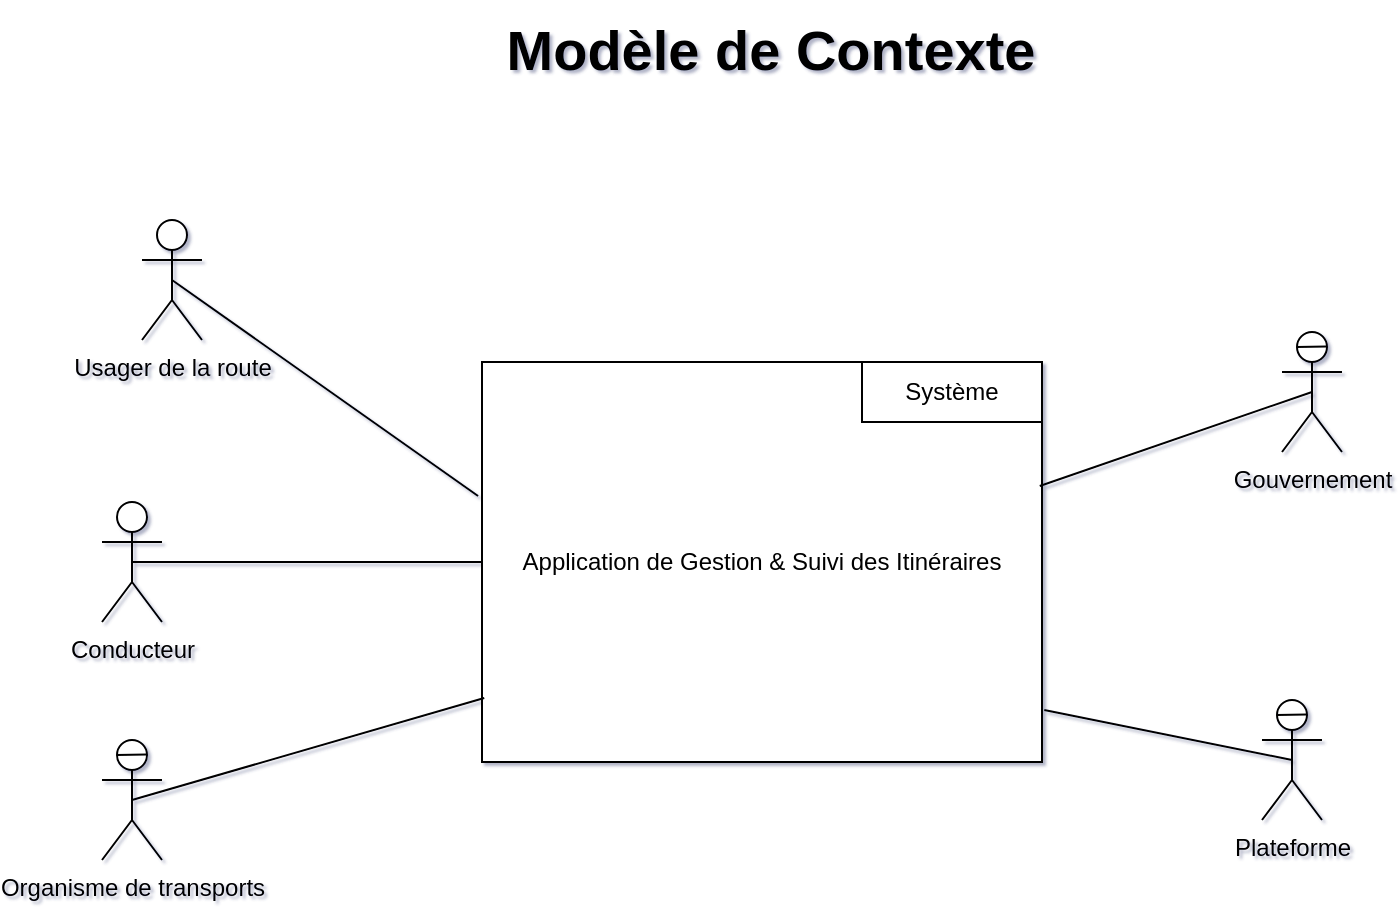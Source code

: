 <mxfile pages="5">
    <diagram id="5uAXso9w_izSH2Sz5hrn" name="Modèle de Contexte">
        <mxGraphModel dx="740" dy="450" grid="1" gridSize="10" guides="1" tooltips="1" connect="1" arrows="1" fold="1" page="1" pageScale="1" pageWidth="827" pageHeight="1169" background="none" math="0" shadow="1">
            <root>
                <mxCell id="0"/>
                <mxCell id="1" parent="0"/>
                <mxCell id="2" value="Application de Gestion &amp;amp; Suivi des Itinéraires" style="whiteSpace=wrap;html=1;labelBackgroundColor=default;" parent="1" vertex="1">
                    <mxGeometry x="270" y="261" width="280" height="200" as="geometry"/>
                </mxCell>
                <object label="Usager de la route" Malade="" id="4">
                    <mxCell style="shape=umlActor;verticalLabelPosition=bottom;verticalAlign=top;html=1;outlineConnect=0;" parent="1" vertex="1">
                        <mxGeometry x="100" y="190" width="30" height="60" as="geometry"/>
                    </mxCell>
                </object>
                <mxCell id="13" value="" style="endArrow=none;html=1;entryX=0.996;entryY=0.31;entryDx=0;entryDy=0;entryPerimeter=0;exitX=0.5;exitY=0.5;exitDx=0;exitDy=0;exitPerimeter=0;startArrow=none;" parent="1" source="f1Rh8C84F_ttffj4ga7b-51" target="2" edge="1">
                    <mxGeometry width="50" height="50" relative="1" as="geometry">
                        <mxPoint x="685" y="250" as="sourcePoint"/>
                        <mxPoint x="578" y="346" as="targetPoint"/>
                    </mxGeometry>
                </mxCell>
                <mxCell id="16" value="" style="endArrow=none;html=1;exitX=0.5;exitY=0.5;exitDx=0;exitDy=0;exitPerimeter=0;entryX=-0.007;entryY=0.335;entryDx=0;entryDy=0;entryPerimeter=0;" parent="1" source="4" target="2" edge="1">
                    <mxGeometry width="50" height="50" relative="1" as="geometry">
                        <mxPoint x="178" y="416" as="sourcePoint"/>
                        <mxPoint x="228" y="366" as="targetPoint"/>
                    </mxGeometry>
                </mxCell>
                <mxCell id="30" value="Système" style="rounded=0;labelBackgroundColor=none;labelBorderColor=none;fontColor=default;whiteSpace=wrap;html=1;" parent="1" vertex="1">
                    <mxGeometry x="460" y="261" width="90" height="30" as="geometry"/>
                </mxCell>
                <mxCell id="kGXK43dnZQ-qQczMrh3j-30" value="Modèle de Contexte" style="text;html=1;align=center;verticalAlign=middle;resizable=0;points=[];autosize=1;strokeColor=none;fillColor=none;fontStyle=1;fontSize=28;" parent="1" vertex="1">
                    <mxGeometry x="269" y="80" width="290" height="50" as="geometry"/>
                </mxCell>
                <object label="Conducteur" Malade="" id="32">
                    <mxCell style="shape=umlActor;verticalLabelPosition=bottom;verticalAlign=top;html=1;outlineConnect=0;" parent="1" vertex="1">
                        <mxGeometry x="80" y="331" width="30" height="60" as="geometry"/>
                    </mxCell>
                </object>
                <mxCell id="33" value="" style="endArrow=none;html=1;exitX=0.5;exitY=0.5;exitDx=0;exitDy=0;exitPerimeter=0;entryX=0;entryY=0.5;entryDx=0;entryDy=0;" parent="1" source="32" target="2" edge="1">
                    <mxGeometry width="50" height="50" relative="1" as="geometry">
                        <mxPoint x="280" y="430" as="sourcePoint"/>
                        <mxPoint x="330" y="380" as="targetPoint"/>
                    </mxGeometry>
                </mxCell>
                <mxCell id="f1Rh8C84F_ttffj4ga7b-41" value="Organisme de transports" style="shape=umlActor;verticalLabelPosition=bottom;verticalAlign=top;html=1;" parent="1" vertex="1">
                    <mxGeometry x="80" y="450" width="30" height="60" as="geometry"/>
                </mxCell>
                <mxCell id="f1Rh8C84F_ttffj4ga7b-42" value="" style="endArrow=none;html=1;entryX=0.743;entryY=0.121;entryDx=0;entryDy=0;entryPerimeter=0;exitX=0.246;exitY=0.126;exitDx=0;exitDy=0;exitPerimeter=0;" parent="1" source="f1Rh8C84F_ttffj4ga7b-41" target="f1Rh8C84F_ttffj4ga7b-41" edge="1">
                    <mxGeometry width="50" height="50" relative="1" as="geometry">
                        <mxPoint x="650" y="500" as="sourcePoint"/>
                        <mxPoint x="700" y="450" as="targetPoint"/>
                    </mxGeometry>
                </mxCell>
                <mxCell id="f1Rh8C84F_ttffj4ga7b-43" value="" style="endArrow=none;html=1;entryX=0.004;entryY=0.84;entryDx=0;entryDy=0;entryPerimeter=0;exitX=0.5;exitY=0.5;exitDx=0;exitDy=0;exitPerimeter=0;" parent="1" source="f1Rh8C84F_ttffj4ga7b-41" target="2" edge="1">
                    <mxGeometry width="50" height="50" relative="1" as="geometry">
                        <mxPoint x="190" y="500" as="sourcePoint"/>
                        <mxPoint x="240" y="450" as="targetPoint"/>
                    </mxGeometry>
                </mxCell>
                <mxCell id="f1Rh8C84F_ttffj4ga7b-44" value="Plateforme" style="shape=umlActor;verticalLabelPosition=bottom;verticalAlign=top;html=1;" parent="1" vertex="1">
                    <mxGeometry x="660" y="430" width="30" height="60" as="geometry"/>
                </mxCell>
                <mxCell id="f1Rh8C84F_ttffj4ga7b-45" value="" style="endArrow=none;html=1;entryX=0.743;entryY=0.121;entryDx=0;entryDy=0;entryPerimeter=0;exitX=0.246;exitY=0.126;exitDx=0;exitDy=0;exitPerimeter=0;" parent="1" source="f1Rh8C84F_ttffj4ga7b-44" target="f1Rh8C84F_ttffj4ga7b-44" edge="1">
                    <mxGeometry width="50" height="50" relative="1" as="geometry">
                        <mxPoint x="1230" y="540" as="sourcePoint"/>
                        <mxPoint x="1280" y="490" as="targetPoint"/>
                    </mxGeometry>
                </mxCell>
                <mxCell id="f1Rh8C84F_ttffj4ga7b-46" value="" style="endArrow=none;html=1;entryX=0.5;entryY=0.5;entryDx=0;entryDy=0;entryPerimeter=0;exitX=1.004;exitY=0.87;exitDx=0;exitDy=0;exitPerimeter=0;" parent="1" source="2" target="f1Rh8C84F_ttffj4ga7b-44" edge="1">
                    <mxGeometry width="50" height="50" relative="1" as="geometry">
                        <mxPoint x="550" y="540" as="sourcePoint"/>
                        <mxPoint x="600" y="490" as="targetPoint"/>
                    </mxGeometry>
                </mxCell>
                <mxCell id="f1Rh8C84F_ttffj4ga7b-51" value="Gouvernement" style="shape=umlActor;verticalLabelPosition=bottom;verticalAlign=top;html=1;" parent="1" vertex="1">
                    <mxGeometry x="670" y="246" width="30" height="60" as="geometry"/>
                </mxCell>
                <mxCell id="f1Rh8C84F_ttffj4ga7b-52" value="" style="endArrow=none;html=1;entryX=0.743;entryY=0.121;entryDx=0;entryDy=0;entryPerimeter=0;exitX=0.246;exitY=0.126;exitDx=0;exitDy=0;exitPerimeter=0;" parent="1" source="f1Rh8C84F_ttffj4ga7b-51" target="f1Rh8C84F_ttffj4ga7b-51" edge="1">
                    <mxGeometry width="50" height="50" relative="1" as="geometry">
                        <mxPoint x="1240" y="270" as="sourcePoint"/>
                        <mxPoint x="1290" y="220" as="targetPoint"/>
                    </mxGeometry>
                </mxCell>
            </root>
        </mxGraphModel>
    </diagram>
    <diagram id="RYnT7qDGrqwzfNb_8twP" name="Modèle de Package">
        <mxGraphModel dx="1567" dy="450" grid="1" gridSize="10" guides="1" tooltips="1" connect="1" arrows="1" fold="1" page="1" pageScale="1" pageWidth="827" pageHeight="1169" math="0" shadow="0">
            <root>
                <mxCell id="0"/>
                <mxCell id="1" parent="0"/>
                <mxCell id="qxCXvG44vOlkuHNnDq4L-10" value="Modèle de Pakage" style="text;html=1;align=center;verticalAlign=middle;resizable=0;points=[];autosize=1;strokeColor=none;fillColor=none;fontStyle=1;fontSize=31;" parent="1" vertex="1">
                    <mxGeometry x="-187.5" y="200" width="290" height="50" as="geometry"/>
                </mxCell>
                <mxCell id="gtYE5vX-12w1rRcSCnMm-1" value="" style="whiteSpace=wrap;html=1;labelBackgroundColor=default;" parent="1" vertex="1">
                    <mxGeometry x="-310" y="350" width="540" height="550" as="geometry"/>
                </mxCell>
                <object label="Usager de la route" Malade="" id="gtYE5vX-12w1rRcSCnMm-2">
                    <mxCell style="shape=umlActor;verticalLabelPosition=bottom;verticalAlign=top;html=1;outlineConnect=0;" parent="1" vertex="1">
                        <mxGeometry x="-410" y="170" width="30" height="60" as="geometry"/>
                    </mxCell>
                </object>
                <mxCell id="gtYE5vX-12w1rRcSCnMm-3" value="" style="endArrow=none;html=1;entryX=0.996;entryY=0.31;entryDx=0;entryDy=0;entryPerimeter=0;exitX=0.5;exitY=0.5;exitDx=0;exitDy=0;exitPerimeter=0;startArrow=none;" parent="1" source="gtYE5vX-12w1rRcSCnMm-14" target="gtYE5vX-12w1rRcSCnMm-1" edge="1">
                    <mxGeometry width="50" height="50" relative="1" as="geometry">
                        <mxPoint x="175" y="230" as="sourcePoint"/>
                        <mxPoint x="68" y="326" as="targetPoint"/>
                    </mxGeometry>
                </mxCell>
                <mxCell id="gtYE5vX-12w1rRcSCnMm-4" value="" style="endArrow=none;html=1;exitX=0.5;exitY=0.5;exitDx=0;exitDy=0;exitPerimeter=0;entryX=-0.007;entryY=0.335;entryDx=0;entryDy=0;entryPerimeter=0;" parent="1" source="gtYE5vX-12w1rRcSCnMm-2" target="gtYE5vX-12w1rRcSCnMm-1" edge="1">
                    <mxGeometry width="50" height="50" relative="1" as="geometry">
                        <mxPoint x="-332" y="396" as="sourcePoint"/>
                        <mxPoint x="-282" y="346" as="targetPoint"/>
                    </mxGeometry>
                </mxCell>
                <object label="Conducteur" Malade="" id="gtYE5vX-12w1rRcSCnMm-6">
                    <mxCell style="shape=umlActor;verticalLabelPosition=bottom;verticalAlign=top;html=1;outlineConnect=0;" parent="1" vertex="1">
                        <mxGeometry x="-430" y="311" width="30" height="60" as="geometry"/>
                    </mxCell>
                </object>
                <mxCell id="gtYE5vX-12w1rRcSCnMm-7" value="" style="endArrow=none;html=1;exitX=0.5;exitY=0.5;exitDx=0;exitDy=0;exitPerimeter=0;entryX=-0.004;entryY=0.665;entryDx=0;entryDy=0;entryPerimeter=0;" parent="1" source="gtYE5vX-12w1rRcSCnMm-6" target="gtYE5vX-12w1rRcSCnMm-1" edge="1">
                    <mxGeometry width="50" height="50" relative="1" as="geometry">
                        <mxPoint x="-230" y="410" as="sourcePoint"/>
                        <mxPoint x="-180" y="360" as="targetPoint"/>
                    </mxGeometry>
                </mxCell>
                <mxCell id="gtYE5vX-12w1rRcSCnMm-8" value="Organisme de transports" style="shape=umlActor;verticalLabelPosition=bottom;verticalAlign=top;html=1;" parent="1" vertex="1">
                    <mxGeometry x="-450" y="510" width="30" height="60" as="geometry"/>
                </mxCell>
                <mxCell id="gtYE5vX-12w1rRcSCnMm-9" value="" style="endArrow=none;html=1;entryX=0.743;entryY=0.121;entryDx=0;entryDy=0;entryPerimeter=0;exitX=0.246;exitY=0.126;exitDx=0;exitDy=0;exitPerimeter=0;" parent="1" source="gtYE5vX-12w1rRcSCnMm-8" target="gtYE5vX-12w1rRcSCnMm-8" edge="1">
                    <mxGeometry width="50" height="50" relative="1" as="geometry">
                        <mxPoint x="140" y="480" as="sourcePoint"/>
                        <mxPoint x="190" y="430" as="targetPoint"/>
                    </mxGeometry>
                </mxCell>
                <mxCell id="gtYE5vX-12w1rRcSCnMm-10" value="" style="endArrow=none;html=1;entryX=0.004;entryY=0.84;entryDx=0;entryDy=0;entryPerimeter=0;exitX=0.5;exitY=0.5;exitDx=0;exitDy=0;exitPerimeter=0;" parent="1" source="gtYE5vX-12w1rRcSCnMm-8" target="gtYE5vX-12w1rRcSCnMm-1" edge="1">
                    <mxGeometry width="50" height="50" relative="1" as="geometry">
                        <mxPoint x="-320" y="480" as="sourcePoint"/>
                        <mxPoint x="-270" y="430" as="targetPoint"/>
                    </mxGeometry>
                </mxCell>
                <mxCell id="gtYE5vX-12w1rRcSCnMm-11" value="Plateforme" style="shape=umlActor;verticalLabelPosition=bottom;verticalAlign=top;html=1;" parent="1" vertex="1">
                    <mxGeometry x="350" y="552" width="30" height="60" as="geometry"/>
                </mxCell>
                <mxCell id="gtYE5vX-12w1rRcSCnMm-12" value="" style="endArrow=none;html=1;entryX=0.743;entryY=0.121;entryDx=0;entryDy=0;entryPerimeter=0;exitX=0.246;exitY=0.126;exitDx=0;exitDy=0;exitPerimeter=0;" parent="1" source="gtYE5vX-12w1rRcSCnMm-11" target="gtYE5vX-12w1rRcSCnMm-11" edge="1">
                    <mxGeometry width="50" height="50" relative="1" as="geometry">
                        <mxPoint x="720" y="520" as="sourcePoint"/>
                        <mxPoint x="770" y="470" as="targetPoint"/>
                    </mxGeometry>
                </mxCell>
                <mxCell id="gtYE5vX-12w1rRcSCnMm-13" value="" style="endArrow=none;html=1;entryX=0.5;entryY=0.5;entryDx=0;entryDy=0;entryPerimeter=0;exitX=1.004;exitY=0.87;exitDx=0;exitDy=0;exitPerimeter=0;" parent="1" source="gtYE5vX-12w1rRcSCnMm-1" target="gtYE5vX-12w1rRcSCnMm-11" edge="1">
                    <mxGeometry width="50" height="50" relative="1" as="geometry">
                        <mxPoint x="40" y="520" as="sourcePoint"/>
                        <mxPoint x="90" y="470" as="targetPoint"/>
                    </mxGeometry>
                </mxCell>
                <mxCell id="gtYE5vX-12w1rRcSCnMm-14" value="Gouvernement" style="shape=umlActor;verticalLabelPosition=bottom;verticalAlign=top;html=1;" parent="1" vertex="1">
                    <mxGeometry x="280" y="230" width="30" height="60" as="geometry"/>
                </mxCell>
                <mxCell id="gtYE5vX-12w1rRcSCnMm-15" value="" style="endArrow=none;html=1;entryX=0.743;entryY=0.121;entryDx=0;entryDy=0;entryPerimeter=0;exitX=0.246;exitY=0.126;exitDx=0;exitDy=0;exitPerimeter=0;" parent="1" source="gtYE5vX-12w1rRcSCnMm-14" target="gtYE5vX-12w1rRcSCnMm-14" edge="1">
                    <mxGeometry width="50" height="50" relative="1" as="geometry">
                        <mxPoint x="730" y="250" as="sourcePoint"/>
                        <mxPoint x="780" y="200" as="targetPoint"/>
                    </mxGeometry>
                </mxCell>
                <mxCell id="qxCXvG44vOlkuHNnDq4L-8" value="Gestion des Itinéraires&lt;br&gt;&lt;br&gt;&lt;div style=&quot;text-align: left;&quot;&gt;&lt;span style=&quot;background-color: initial;&quot;&gt;- &lt;span style=&quot;font-weight: normal;&quot;&gt;Partager&lt;/span&gt;&lt;/span&gt;&lt;/div&gt;&lt;div style=&quot;text-align: left;&quot;&gt;&lt;span style=&quot;background-color: initial; font-weight: normal;&quot;&gt;- Calcul intelligent&lt;/span&gt;&lt;/div&gt;&lt;div style=&quot;text-align: left;&quot;&gt;&lt;span style=&quot;background-color: initial; font-weight: normal;&quot;&gt;- Calcul en temps réel&lt;/span&gt;&lt;/div&gt;&lt;div style=&quot;text-align: left;&quot;&gt;&lt;span style=&quot;background-color: initial; font-weight: normal;&quot;&gt;- Gestion des réservations&lt;/span&gt;&lt;/div&gt;&lt;div style=&quot;text-align: left;&quot;&gt;&lt;span style=&quot;background-color: initial; font-weight: normal;&quot;&gt;- Calcul des coûts de déplacement&amp;nbsp;&lt;/span&gt;&lt;/div&gt;" style="shape=folder;fontStyle=1;spacingTop=10;tabWidth=40;tabHeight=14;tabPosition=left;html=1;" parent="1" vertex="1">
                    <mxGeometry x="-250" y="390" width="415" height="120" as="geometry"/>
                </mxCell>
                <mxCell id="qxCXvG44vOlkuHNnDq4L-6" value="&lt;span style=&quot;background-color: rgb(24, 20, 29);&quot;&gt;&lt;b&gt;Application de Gestion &amp;amp; Suivi des itinéraires&lt;/b&gt;&lt;/span&gt;" style="rounded=0;labelBackgroundColor=none;labelBorderColor=none;fontColor=default;whiteSpace=wrap;html=1;" parent="1" vertex="1">
                    <mxGeometry x="-50" y="350" width="280" height="35" as="geometry"/>
                </mxCell>
                <mxCell id="eADEfC74vdO8US71GXJ_-1" value="Gestion des Statisitiques Générales de mobilité et IA&lt;br&gt;&lt;br&gt;&lt;div style=&quot;text-align: left;&quot;&gt;&lt;span style=&quot;background-color: initial; white-space-collapse: preserve;&quot;&gt;&#9;&lt;/span&gt;&lt;span style=&quot;font-weight: normal;&quot;&gt;&lt;span style=&quot;background-color: initial;&quot;&gt;- Mise sur pied des statistiques de mobilités&lt;/span&gt;&lt;br&gt;&lt;/span&gt;&lt;/div&gt;&lt;div style=&quot;text-align: left;&quot;&gt;&lt;span style=&quot;font-weight: normal;&quot;&gt;&lt;span style=&quot;white-space: pre;&quot;&gt;&#9;&lt;/span&gt;- Prédictions&amp;nbsp;&lt;/span&gt;&lt;br&gt;&lt;/div&gt;" style="shape=folder;fontStyle=1;spacingTop=10;tabWidth=40;tabHeight=14;tabPosition=left;html=1;align=center;" parent="1" vertex="1">
                    <mxGeometry x="-250" y="530" width="415" height="104" as="geometry"/>
                </mxCell>
                <mxCell id="qxCXvG44vOlkuHNnDq4L-7" value="Gestion du client&lt;br&gt;&lt;br&gt;&lt;div style=&quot;text-align: left;&quot;&gt;&lt;span style=&quot;font-weight: normal;&quot;&gt;&lt;span style=&quot;white-space: pre;&quot;&gt;&#9;&lt;/span&gt;- Authentification du client&lt;br&gt;&lt;/span&gt;&lt;/div&gt;&lt;div style=&quot;text-align: left;&quot;&gt;&lt;span style=&quot;font-weight: normal;&quot;&gt;&lt;span style=&quot;white-space: pre;&quot;&gt;&#9;&lt;/span&gt;- Gestion des avis du client&lt;br&gt;&lt;/span&gt;&lt;/div&gt;&lt;div style=&quot;text-align: left;&quot;&gt;&lt;span style=&quot;font-weight: normal;&quot;&gt;&lt;span style=&quot;white-space: pre;&quot;&gt;&#9;&lt;/span&gt;- Gestion de la mobilité du client (stattisitiques, habitudes, suggestions)&lt;/span&gt;&lt;br&gt;&lt;/div&gt;&lt;div style=&quot;text-align: left;&quot;&gt;&lt;span style=&quot;font-weight: normal;&quot;&gt;&lt;span style=&quot;white-space: pre;&quot;&gt;&#9;&lt;/span&gt;- Gestion des réservations du client&lt;br&gt;&lt;/span&gt;&lt;/div&gt;" style="shape=folder;fontStyle=1;spacingTop=10;tabWidth=40;tabHeight=14;tabPosition=left;html=1;align=center;" parent="1" vertex="1">
                    <mxGeometry x="-250" y="640" width="420" height="120" as="geometry"/>
                </mxCell>
                <mxCell id="9tJ6mBic0PMFHxu2odd8-2" value="IHM&lt;br&gt;&lt;br&gt;&lt;div style=&quot;text-align: left;&quot;&gt;&lt;span style=&quot;font-weight: normal;&quot;&gt;&lt;span style=&quot;white-space: pre;&quot;&gt;&#9;&lt;/span&gt;- Représentation &amp;amp;Gestion de la carte&lt;br&gt;&lt;/span&gt;&lt;/div&gt;&lt;div style=&quot;text-align: left;&quot;&gt;&lt;span style=&quot;font-weight: normal;&quot;&gt;&lt;span style=&quot;white-space: pre;&quot;&gt;&#9;&lt;/span&gt;- Dessin des entités&lt;br&gt;&lt;/span&gt;&lt;/div&gt;&lt;div style=&quot;text-align: left;&quot;&gt;&lt;span style=&quot;font-weight: normal;&quot;&gt;&lt;span style=&quot;white-space: pre;&quot;&gt;&#9;&lt;/span&gt;&lt;/span&gt;&lt;br&gt;&lt;/div&gt;" style="shape=folder;fontStyle=1;spacingTop=10;tabWidth=40;tabHeight=14;tabPosition=left;html=1;align=center;" parent="1" vertex="1">
                    <mxGeometry x="-250" y="770" width="415" height="104" as="geometry"/>
                </mxCell>
            </root>
        </mxGraphModel>
    </diagram>
    <diagram id="aJ8KIaJLQZvhIeO5zVbw" name="Modèle de Classe">
        <mxGraphModel dx="3700" dy="3474" grid="1" gridSize="10" guides="1" tooltips="1" connect="1" arrows="1" fold="1" page="1" pageScale="1" pageWidth="827" pageHeight="1169" math="0" shadow="0">
            <root>
                <mxCell id="0"/>
                <mxCell id="1" parent="0"/>
                <mxCell id="i9ljDMGCnadCEFcPZsQo-1" value="Usager" style="swimlane;fontStyle=1;align=center;verticalAlign=top;childLayout=stackLayout;horizontal=1;startSize=26;horizontalStack=0;resizeParent=1;resizeParentMax=0;resizeLast=0;collapsible=1;marginBottom=0;whiteSpace=wrap;html=1;" parent="1" vertex="1">
                    <mxGeometry x="500" y="354" width="160" height="188" as="geometry"/>
                </mxCell>
                <mxCell id="i9ljDMGCnadCEFcPZsQo-2" value="+ voieFavorie: varchar" style="text;strokeColor=none;fillColor=none;align=left;verticalAlign=top;spacingLeft=4;spacingRight=4;overflow=hidden;rotatable=0;points=[[0,0.5],[1,0.5]];portConstraint=eastwest;whiteSpace=wrap;html=1;" parent="i9ljDMGCnadCEFcPZsQo-1" vertex="1">
                    <mxGeometry y="26" width="160" height="94" as="geometry"/>
                </mxCell>
                <mxCell id="i9ljDMGCnadCEFcPZsQo-3" value="" style="line;strokeWidth=1;fillColor=none;align=left;verticalAlign=middle;spacingTop=-1;spacingLeft=3;spacingRight=3;rotatable=0;labelPosition=right;points=[];portConstraint=eastwest;strokeColor=inherit;" parent="i9ljDMGCnadCEFcPZsQo-1" vertex="1">
                    <mxGeometry y="120" width="160" height="68" as="geometry"/>
                </mxCell>
                <mxCell id="i9ljDMGCnadCEFcPZsQo-5" value="Conducteur" style="swimlane;fontStyle=1;align=center;verticalAlign=top;childLayout=stackLayout;horizontal=1;startSize=26;horizontalStack=0;resizeParent=1;resizeParentMax=0;resizeLast=0;collapsible=1;marginBottom=0;whiteSpace=wrap;html=1;" parent="1" vertex="1">
                    <mxGeometry x="1020" y="370" width="160" height="128" as="geometry"/>
                </mxCell>
                <mxCell id="i9ljDMGCnadCEFcPZsQo-6" value="&lt;div&gt;+ typeAutomobile: varchar&lt;/div&gt;" style="text;strokeColor=none;fillColor=none;align=left;verticalAlign=top;spacingLeft=4;spacingRight=4;overflow=hidden;rotatable=0;points=[[0,0.5],[1,0.5]];portConstraint=eastwest;whiteSpace=wrap;html=1;" parent="i9ljDMGCnadCEFcPZsQo-5" vertex="1">
                    <mxGeometry y="26" width="160" height="94" as="geometry"/>
                </mxCell>
                <mxCell id="i9ljDMGCnadCEFcPZsQo-7" value="" style="line;strokeWidth=1;fillColor=none;align=left;verticalAlign=middle;spacingTop=-1;spacingLeft=3;spacingRight=3;rotatable=0;labelPosition=right;points=[];portConstraint=eastwest;strokeColor=inherit;" parent="i9ljDMGCnadCEFcPZsQo-5" vertex="1">
                    <mxGeometry y="120" width="160" height="8" as="geometry"/>
                </mxCell>
                <mxCell id="i9ljDMGCnadCEFcPZsQo-40" value="Client" style="swimlane;fontStyle=1;align=center;verticalAlign=top;childLayout=stackLayout;horizontal=1;startSize=26;horizontalStack=0;resizeParent=1;resizeParentMax=0;resizeLast=0;collapsible=1;marginBottom=0;whiteSpace=wrap;html=1;" parent="1" vertex="1">
                    <mxGeometry x="790" y="120" width="240" height="220" as="geometry"/>
                </mxCell>
                <mxCell id="i9ljDMGCnadCEFcPZsQo-41" value="&lt;div&gt;- firstname: String&lt;/div&gt;&lt;div&gt;- lastname: String&lt;/div&gt;&lt;div&gt;- email: String&lt;/div&gt;&lt;div&gt;- password: String&lt;/div&gt;&lt;div&gt;- address: Point&lt;/div&gt;&lt;div&gt;- currentPosition: Point&lt;/div&gt;&lt;div&gt;- weightEvaluation: WeightEvaluation&lt;/div&gt;" style="text;strokeColor=none;fillColor=none;align=left;verticalAlign=top;spacingLeft=4;spacingRight=4;overflow=hidden;rotatable=0;points=[[0,0.5],[1,0.5]];portConstraint=eastwest;whiteSpace=wrap;html=1;" parent="i9ljDMGCnadCEFcPZsQo-40" vertex="1">
                    <mxGeometry y="26" width="240" height="114" as="geometry"/>
                </mxCell>
                <mxCell id="i9ljDMGCnadCEFcPZsQo-42" value="" style="line;strokeWidth=1;fillColor=none;align=left;verticalAlign=middle;spacingTop=-1;spacingLeft=3;spacingRight=3;rotatable=0;labelPosition=right;points=[];portConstraint=eastwest;strokeColor=inherit;" parent="i9ljDMGCnadCEFcPZsQo-40" vertex="1">
                    <mxGeometry y="140" width="240" height="8" as="geometry"/>
                </mxCell>
                <mxCell id="i9ljDMGCnadCEFcPZsQo-43" value="&lt;br&gt;+ move(Point start, Point end, optimal: boolean):&amp;nbsp;&lt;br&gt;+ move(Point destination, optimal: boolean)" style="text;strokeColor=none;fillColor=none;align=left;verticalAlign=top;spacingLeft=4;spacingRight=4;overflow=hidden;rotatable=0;points=[[0,0.5],[1,0.5]];portConstraint=eastwest;whiteSpace=wrap;html=1;" parent="i9ljDMGCnadCEFcPZsQo-40" vertex="1">
                    <mxGeometry y="148" width="240" height="72" as="geometry"/>
                </mxCell>
                <mxCell id="i9ljDMGCnadCEFcPZsQo-44" value="Extends" style="endArrow=block;endSize=16;endFill=0;html=1;rounded=0;entryX=0.581;entryY=-0.029;entryDx=0;entryDy=0;entryPerimeter=0;exitX=0.999;exitY=0.686;exitDx=0;exitDy=0;exitPerimeter=0;" parent="1" source="i9ljDMGCnadCEFcPZsQo-41" target="i9ljDMGCnadCEFcPZsQo-5" edge="1">
                    <mxGeometry width="160" relative="1" as="geometry">
                        <mxPoint x="1030" y="230" as="sourcePoint"/>
                        <mxPoint x="1110" y="229" as="targetPoint"/>
                        <Array as="points">
                            <mxPoint x="1110" y="230"/>
                            <mxPoint x="1110" y="270"/>
                        </Array>
                    </mxGeometry>
                </mxCell>
                <mxCell id="i9ljDMGCnadCEFcPZsQo-45" value="Extends" style="endArrow=block;endSize=16;endFill=0;html=1;rounded=0;exitX=-0.031;exitY=0.894;exitDx=0;exitDy=0;exitPerimeter=0;entryX=0.5;entryY=0;entryDx=0;entryDy=0;" parent="1" source="i9ljDMGCnadCEFcPZsQo-41" target="i9ljDMGCnadCEFcPZsQo-1" edge="1">
                    <mxGeometry width="160" relative="1" as="geometry">
                        <mxPoint x="540" y="189" as="sourcePoint"/>
                        <mxPoint x="480" y="349" as="targetPoint"/>
                        <Array as="points">
                            <mxPoint x="580" y="230"/>
                        </Array>
                    </mxGeometry>
                </mxCell>
                <mxCell id="i9ljDMGCnadCEFcPZsQo-110" value="Modèle de Classe" style="text;html=1;align=center;verticalAlign=middle;resizable=0;points=[];autosize=1;strokeColor=none;fillColor=none;fontStyle=1;fontFamily=Helvetica;fontSize=40;" parent="1" vertex="1">
                    <mxGeometry x="670" y="20" width="360" height="60" as="geometry"/>
                </mxCell>
                <mxCell id="gM1NPIZIfln_9cXg1RTb-5" value="Point" style="swimlane;fontStyle=1;align=center;verticalAlign=top;childLayout=stackLayout;horizontal=1;startSize=26;horizontalStack=0;resizeParent=1;resizeParentMax=0;resizeLast=0;collapsible=1;marginBottom=0;whiteSpace=wrap;html=1;" parent="1" vertex="1">
                    <mxGeometry x="1440" y="319" width="160" height="322" as="geometry"/>
                </mxCell>
                <mxCell id="gM1NPIZIfln_9cXg1RTb-6" value="&lt;div&gt;- name: String&lt;/div&gt;&lt;div&gt;- longitude: float&lt;/div&gt;&lt;div&gt;- latitude: float&lt;/div&gt;&lt;div&gt;- altitude: float&lt;/div&gt;&lt;div&gt;- accuracy: float&lt;/div&gt;&lt;div&gt;- visibility: booleean&lt;/div&gt;&lt;div&gt;- tag: Tag&lt;/div&gt;&lt;div&gt;- description: String&lt;/div&gt;" style="text;strokeColor=none;fillColor=none;align=left;verticalAlign=top;spacingLeft=4;spacingRight=4;overflow=hidden;rotatable=0;points=[[0,0.5],[1,0.5]];portConstraint=eastwest;whiteSpace=wrap;html=1;" parent="gM1NPIZIfln_9cXg1RTb-5" vertex="1">
                    <mxGeometry y="26" width="160" height="134" as="geometry"/>
                </mxCell>
                <mxCell id="gM1NPIZIfln_9cXg1RTb-7" value="" style="line;strokeWidth=1;fillColor=none;align=left;verticalAlign=middle;spacingTop=-1;spacingLeft=3;spacingRight=3;rotatable=0;labelPosition=right;points=[];portConstraint=eastwest;strokeColor=inherit;" parent="gM1NPIZIfln_9cXg1RTb-5" vertex="1">
                    <mxGeometry y="160" width="160" height="60" as="geometry"/>
                </mxCell>
                <mxCell id="gM1NPIZIfln_9cXg1RTb-8" value="- distanceTo(Point other): float&lt;br&gt;- isWithinRadius(Point other, float radius): boolean" style="text;strokeColor=none;fillColor=none;align=left;verticalAlign=top;spacingLeft=4;spacingRight=4;overflow=hidden;rotatable=0;points=[[0,0.5],[1,0.5]];portConstraint=eastwest;whiteSpace=wrap;html=1;" parent="gM1NPIZIfln_9cXg1RTb-5" vertex="1">
                    <mxGeometry y="220" width="160" height="102" as="geometry"/>
                </mxCell>
                <mxCell id="gM1NPIZIfln_9cXg1RTb-9" value="Route" style="swimlane;fontStyle=1;align=center;verticalAlign=top;childLayout=stackLayout;horizontal=1;startSize=26;horizontalStack=0;resizeParent=1;resizeParentMax=0;resizeLast=0;collapsible=1;marginBottom=0;whiteSpace=wrap;html=1;" parent="1" vertex="1">
                    <mxGeometry x="1870" y="220" width="160" height="200" as="geometry"/>
                </mxCell>
                <mxCell id="gM1NPIZIfln_9cXg1RTb-10" value="&lt;div&gt;- edges: List&amp;lt;Edge&amp;gt;&lt;/div&gt;&lt;div&gt;- weight: float&lt;/div&gt;" style="text;strokeColor=none;fillColor=none;align=left;verticalAlign=top;spacingLeft=4;spacingRight=4;overflow=hidden;rotatable=0;points=[[0,0.5],[1,0.5]];portConstraint=eastwest;whiteSpace=wrap;html=1;" parent="gM1NPIZIfln_9cXg1RTb-9" vertex="1">
                    <mxGeometry y="26" width="160" height="94" as="geometry"/>
                </mxCell>
                <mxCell id="gM1NPIZIfln_9cXg1RTb-11" value="" style="line;strokeWidth=1;fillColor=none;align=left;verticalAlign=middle;spacingTop=-1;spacingLeft=3;spacingRight=3;rotatable=0;labelPosition=right;points=[];portConstraint=eastwest;strokeColor=inherit;" parent="gM1NPIZIfln_9cXg1RTb-9" vertex="1">
                    <mxGeometry y="120" width="160" height="8" as="geometry"/>
                </mxCell>
                <mxCell id="gM1NPIZIfln_9cXg1RTb-12" value="&lt;div&gt;+ setTotalWeight()&lt;/div&gt;" style="text;strokeColor=none;fillColor=none;align=left;verticalAlign=top;spacingLeft=4;spacingRight=4;overflow=hidden;rotatable=0;points=[[0,0.5],[1,0.5]];portConstraint=eastwest;whiteSpace=wrap;html=1;" parent="gM1NPIZIfln_9cXg1RTb-9" vertex="1">
                    <mxGeometry y="128" width="160" height="72" as="geometry"/>
                </mxCell>
                <mxCell id="gM1NPIZIfln_9cXg1RTb-13" value="Edge" style="swimlane;fontStyle=1;align=center;verticalAlign=top;childLayout=stackLayout;horizontal=1;startSize=26;horizontalStack=0;resizeParent=1;resizeParentMax=0;resizeLast=0;collapsible=1;marginBottom=0;whiteSpace=wrap;html=1;" parent="1" vertex="1">
                    <mxGeometry x="1670" y="620" width="340" height="220" as="geometry"/>
                </mxCell>
                <mxCell id="gM1NPIZIfln_9cXg1RTb-14" value="&lt;div&gt;- startPoint: Point&lt;/div&gt;&lt;div&gt;- endPoint: Point&lt;/div&gt;&lt;div&gt;- baseDistance: float&lt;/div&gt;&lt;div&gt;- averageTime: float&lt;/div&gt;&lt;div&gt;- trafficJamLevel: float&lt;/div&gt;&lt;div&gt;- weight: float&lt;/div&gt;&lt;div&gt;- isOneWay: boolean&lt;/div&gt;" style="text;strokeColor=none;fillColor=none;align=left;verticalAlign=top;spacingLeft=4;spacingRight=4;overflow=hidden;rotatable=0;points=[[0,0.5],[1,0.5]];portConstraint=eastwest;whiteSpace=wrap;html=1;" parent="gM1NPIZIfln_9cXg1RTb-13" vertex="1">
                    <mxGeometry y="26" width="340" height="114" as="geometry"/>
                </mxCell>
                <mxCell id="gM1NPIZIfln_9cXg1RTb-15" value="" style="line;strokeWidth=1;fillColor=none;align=left;verticalAlign=middle;spacingTop=-1;spacingLeft=3;spacingRight=3;rotatable=0;labelPosition=right;points=[];portConstraint=eastwest;strokeColor=inherit;" parent="gM1NPIZIfln_9cXg1RTb-13" vertex="1">
                    <mxGeometry y="140" width="340" height="8" as="geometry"/>
                </mxCell>
                <mxCell id="gM1NPIZIfln_9cXg1RTb-16" value="&lt;div&gt;+ setWeight()&lt;/div&gt;&lt;div&gt;+ setBaseDistance()&lt;/div&gt;" style="text;strokeColor=none;fillColor=none;align=left;verticalAlign=top;spacingLeft=4;spacingRight=4;overflow=hidden;rotatable=0;points=[[0,0.5],[1,0.5]];portConstraint=eastwest;whiteSpace=wrap;html=1;" parent="gM1NPIZIfln_9cXg1RTb-13" vertex="1">
                    <mxGeometry y="148" width="340" height="72" as="geometry"/>
                </mxCell>
                <mxCell id="gM1NPIZIfln_9cXg1RTb-17" value="WeightEvaluation" style="swimlane;fontStyle=1;align=center;verticalAlign=top;childLayout=stackLayout;horizontal=1;startSize=26;horizontalStack=0;resizeParent=1;resizeParentMax=0;resizeLast=0;collapsible=1;marginBottom=0;whiteSpace=wrap;html=1;" parent="1" vertex="1">
                    <mxGeometry x="2188" y="610" width="310" height="240" as="geometry"/>
                </mxCell>
                <mxCell id="gM1NPIZIfln_9cXg1RTb-18" value="&lt;div&gt;- distanceWeight: float&lt;/div&gt;&lt;div&gt;- timeWeight: float&lt;/div&gt;&lt;div&gt;- trafficWeight: float&lt;/div&gt;" style="text;strokeColor=none;fillColor=none;align=left;verticalAlign=top;spacingLeft=4;spacingRight=4;overflow=hidden;rotatable=0;points=[[0,0.5],[1,0.5]];portConstraint=eastwest;whiteSpace=wrap;html=1;" parent="gM1NPIZIfln_9cXg1RTb-17" vertex="1">
                    <mxGeometry y="26" width="310" height="94" as="geometry"/>
                </mxCell>
                <mxCell id="gM1NPIZIfln_9cXg1RTb-19" value="" style="line;strokeWidth=1;fillColor=none;align=left;verticalAlign=middle;spacingTop=-1;spacingLeft=3;spacingRight=3;rotatable=0;labelPosition=right;points=[];portConstraint=eastwest;strokeColor=inherit;" parent="gM1NPIZIfln_9cXg1RTb-17" vertex="1">
                    <mxGeometry y="120" width="310" height="8" as="geometry"/>
                </mxCell>
                <mxCell id="gM1NPIZIfln_9cXg1RTb-20" value="&lt;div&gt;+ evaluation(Edge edge)&lt;/div&gt;&lt;div&gt;+ setDistanceWeight(float distanceWeight)&lt;/div&gt;&lt;div&gt;+ setTimeWeight(float timeWeight)&lt;/div&gt;&lt;div&gt;+ setTrafficWeight(float trafficWeight&lt;/div&gt;" style="text;strokeColor=none;fillColor=none;align=left;verticalAlign=top;spacingLeft=4;spacingRight=4;overflow=hidden;rotatable=0;points=[[0,0.5],[1,0.5]];portConstraint=eastwest;whiteSpace=wrap;html=1;" parent="gM1NPIZIfln_9cXg1RTb-17" vertex="1">
                    <mxGeometry y="128" width="310" height="112" as="geometry"/>
                </mxCell>
                <mxCell id="gM1NPIZIfln_9cXg1RTb-21" value="Graph" style="swimlane;fontStyle=1;align=center;verticalAlign=top;childLayout=stackLayout;horizontal=1;startSize=26;horizontalStack=0;resizeParent=1;resizeParentMax=0;resizeLast=0;collapsible=1;marginBottom=0;whiteSpace=wrap;html=1;" parent="1" vertex="1">
                    <mxGeometry x="1530" y="10" width="260" height="200" as="geometry">
                        <mxRectangle x="1890" y="520" width="80" height="30" as="alternateBounds"/>
                    </mxGeometry>
                </mxCell>
                <mxCell id="gM1NPIZIfln_9cXg1RTb-22" value="&lt;div&gt;- adjacencyList: Map&amp;lt;Point, List&amp;lt;Edge&amp;gt;&amp;gt;&lt;/div&gt;" style="text;strokeColor=none;fillColor=none;align=left;verticalAlign=top;spacingLeft=4;spacingRight=4;overflow=hidden;rotatable=0;points=[[0,0.5],[1,0.5]];portConstraint=eastwest;whiteSpace=wrap;html=1;" parent="gM1NPIZIfln_9cXg1RTb-21" vertex="1">
                    <mxGeometry y="26" width="260" height="94" as="geometry"/>
                </mxCell>
                <mxCell id="gM1NPIZIfln_9cXg1RTb-23" value="" style="line;strokeWidth=1;fillColor=none;align=left;verticalAlign=middle;spacingTop=-1;spacingLeft=3;spacingRight=3;rotatable=0;labelPosition=right;points=[];portConstraint=eastwest;strokeColor=inherit;" parent="gM1NPIZIfln_9cXg1RTb-21" vertex="1">
                    <mxGeometry y="120" width="260" height="8" as="geometry"/>
                </mxCell>
                <mxCell id="gM1NPIZIfln_9cXg1RTb-24" value="&lt;div&gt;+ addPoint(Point point)&lt;/div&gt;&lt;div&gt;- delPoint(Point point)&lt;/div&gt;&lt;div&gt;+ addEdge(//Edges parameters)&lt;/div&gt;&lt;div&gt;- delEdges()&lt;/div&gt;&lt;div&gt;+ visualise()&lt;/div&gt;" style="text;strokeColor=none;fillColor=none;align=left;verticalAlign=top;spacingLeft=4;spacingRight=4;overflow=hidden;rotatable=0;points=[[0,0.5],[1,0.5]];portConstraint=eastwest;whiteSpace=wrap;html=1;" parent="gM1NPIZIfln_9cXg1RTb-21" vertex="1">
                    <mxGeometry y="128" width="260" height="72" as="geometry"/>
                </mxCell>
                <mxCell id="gM1NPIZIfln_9cXg1RTb-25" value="Itinary" style="swimlane;fontStyle=1;align=center;verticalAlign=top;childLayout=stackLayout;horizontal=1;startSize=26;horizontalStack=0;resizeParent=1;resizeParentMax=0;resizeLast=0;collapsible=1;marginBottom=0;whiteSpace=wrap;html=1;" parent="1" vertex="1">
                    <mxGeometry x="1980" y="-120" width="208" height="200" as="geometry"/>
                </mxCell>
                <mxCell id="gM1NPIZIfln_9cXg1RTb-26" value="- routes: LinkedList&amp;lt;Routes&amp;gt;&lt;br&gt;- weight: float" style="text;strokeColor=none;fillColor=none;align=left;verticalAlign=top;spacingLeft=4;spacingRight=4;overflow=hidden;rotatable=0;points=[[0,0.5],[1,0.5]];portConstraint=eastwest;whiteSpace=wrap;html=1;" parent="gM1NPIZIfln_9cXg1RTb-25" vertex="1">
                    <mxGeometry y="26" width="208" height="94" as="geometry"/>
                </mxCell>
                <mxCell id="gM1NPIZIfln_9cXg1RTb-27" value="" style="line;strokeWidth=1;fillColor=none;align=left;verticalAlign=middle;spacingTop=-1;spacingLeft=3;spacingRight=3;rotatable=0;labelPosition=right;points=[];portConstraint=eastwest;strokeColor=inherit;" parent="gM1NPIZIfln_9cXg1RTb-25" vertex="1">
                    <mxGeometry y="120" width="208" height="8" as="geometry"/>
                </mxCell>
                <mxCell id="gM1NPIZIfln_9cXg1RTb-28" value="&lt;div&gt;+ setTotalWeight()&lt;/div&gt;" style="text;strokeColor=none;fillColor=none;align=left;verticalAlign=top;spacingLeft=4;spacingRight=4;overflow=hidden;rotatable=0;points=[[0,0.5],[1,0.5]];portConstraint=eastwest;whiteSpace=wrap;html=1;" parent="gM1NPIZIfln_9cXg1RTb-25" vertex="1">
                    <mxGeometry y="128" width="208" height="72" as="geometry"/>
                </mxCell>
                <mxCell id="gM1NPIZIfln_9cXg1RTb-38" value="PathFinder" style="swimlane;fontStyle=1;align=center;verticalAlign=top;childLayout=stackLayout;horizontal=1;startSize=26;horizontalStack=0;resizeParent=1;resizeParentMax=0;resizeLast=0;collapsible=1;marginBottom=0;whiteSpace=wrap;html=1;" parent="1" vertex="1">
                    <mxGeometry x="1220" y="10" width="250" height="200" as="geometry"/>
                </mxCell>
                <mxCell id="gM1NPIZIfln_9cXg1RTb-39" value="//" style="text;strokeColor=none;fillColor=none;align=left;verticalAlign=top;spacingLeft=4;spacingRight=4;overflow=hidden;rotatable=0;points=[[0,0.5],[1,0.5]];portConstraint=eastwest;whiteSpace=wrap;html=1;" parent="gM1NPIZIfln_9cXg1RTb-38" vertex="1">
                    <mxGeometry y="26" width="250" height="94" as="geometry"/>
                </mxCell>
                <mxCell id="gM1NPIZIfln_9cXg1RTb-40" value="" style="line;strokeWidth=1;fillColor=none;align=left;verticalAlign=middle;spacingTop=-1;spacingLeft=3;spacingRight=3;rotatable=0;labelPosition=right;points=[];portConstraint=eastwest;strokeColor=inherit;" parent="gM1NPIZIfln_9cXg1RTb-38" vertex="1">
                    <mxGeometry y="120" width="250" height="8" as="geometry"/>
                </mxCell>
                <mxCell id="gM1NPIZIfln_9cXg1RTb-41" value="&lt;div&gt;+ static allPaths(Point A, Point B): List&amp;lt;Itinary&amp;gt;&lt;/div&gt;&lt;div&gt;+ static bestPath(PointA, Point B): Itinary&lt;/div&gt;" style="text;strokeColor=none;fillColor=none;align=left;verticalAlign=top;spacingLeft=4;spacingRight=4;overflow=hidden;rotatable=0;points=[[0,0.5],[1,0.5]];portConstraint=eastwest;whiteSpace=wrap;html=1;" parent="gM1NPIZIfln_9cXg1RTb-38" vertex="1">
                    <mxGeometry y="128" width="250" height="72" as="geometry"/>
                </mxCell>
                <mxCell id="gM1NPIZIfln_9cXg1RTb-42" value="CostEvaluation" style="swimlane;fontStyle=1;align=center;verticalAlign=top;childLayout=stackLayout;horizontal=1;startSize=26;horizontalStack=0;resizeParent=1;resizeParentMax=0;resizeLast=0;collapsible=1;marginBottom=0;whiteSpace=wrap;html=1;" parent="1" vertex="1">
                    <mxGeometry x="2223" y="154" width="240" height="200" as="geometry"/>
                </mxCell>
                <mxCell id="gM1NPIZIfln_9cXg1RTb-43" value="//" style="text;strokeColor=none;fillColor=none;align=left;verticalAlign=top;spacingLeft=4;spacingRight=4;overflow=hidden;rotatable=0;points=[[0,0.5],[1,0.5]];portConstraint=eastwest;whiteSpace=wrap;html=1;" parent="gM1NPIZIfln_9cXg1RTb-42" vertex="1">
                    <mxGeometry y="26" width="240" height="94" as="geometry"/>
                </mxCell>
                <mxCell id="gM1NPIZIfln_9cXg1RTb-44" value="" style="line;strokeWidth=1;fillColor=none;align=left;verticalAlign=middle;spacingTop=-1;spacingLeft=3;spacingRight=3;rotatable=0;labelPosition=right;points=[];portConstraint=eastwest;strokeColor=inherit;" parent="gM1NPIZIfln_9cXg1RTb-42" vertex="1">
                    <mxGeometry y="120" width="240" height="8" as="geometry"/>
                </mxCell>
                <mxCell id="gM1NPIZIfln_9cXg1RTb-45" value="&lt;div&gt;+ static evaluateCost(itinary: Itinary): float&lt;/div&gt;" style="text;strokeColor=none;fillColor=none;align=left;verticalAlign=top;spacingLeft=4;spacingRight=4;overflow=hidden;rotatable=0;points=[[0,0.5],[1,0.5]];portConstraint=eastwest;whiteSpace=wrap;html=1;" parent="gM1NPIZIfln_9cXg1RTb-42" vertex="1">
                    <mxGeometry y="128" width="240" height="72" as="geometry"/>
                </mxCell>
                <mxCell id="gM1NPIZIfln_9cXg1RTb-47" value="1" style="endArrow=open;html=1;endSize=12;startArrow=diamondThin;startSize=14;startFill=1;edgeStyle=orthogonalEdgeStyle;align=left;verticalAlign=bottom;exitX=0.477;exitY=1.028;exitDx=0;exitDy=0;exitPerimeter=0;entryX=0.5;entryY=0;entryDx=0;entryDy=0;" parent="1" source="gM1NPIZIfln_9cXg1RTb-24" target="gM1NPIZIfln_9cXg1RTb-5" edge="1">
                    <mxGeometry x="-1" y="3" relative="1" as="geometry">
                        <mxPoint x="1740" y="290" as="sourcePoint"/>
                        <mxPoint x="1900" y="290" as="targetPoint"/>
                        <Array as="points">
                            <mxPoint x="1654" y="250"/>
                            <mxPoint x="1520" y="250"/>
                        </Array>
                    </mxGeometry>
                </mxCell>
                <mxCell id="gM1NPIZIfln_9cXg1RTb-49" value="1" style="endArrow=open;html=1;endSize=12;startArrow=diamondThin;startSize=14;startFill=1;edgeStyle=orthogonalEdgeStyle;align=left;verticalAlign=bottom;exitX=0.627;exitY=1.014;exitDx=0;exitDy=0;exitPerimeter=0;entryX=0.447;entryY=0;entryDx=0;entryDy=0;entryPerimeter=0;" parent="1" source="gM1NPIZIfln_9cXg1RTb-24" target="gM1NPIZIfln_9cXg1RTb-13" edge="1">
                    <mxGeometry x="-1" y="3" relative="1" as="geometry">
                        <mxPoint x="1700" y="260" as="sourcePoint"/>
                        <mxPoint x="1860" y="260" as="targetPoint"/>
                    </mxGeometry>
                </mxCell>
                <mxCell id="gM1NPIZIfln_9cXg1RTb-50" value="1" style="endArrow=open;html=1;endSize=12;startArrow=diamondThin;startSize=14;startFill=0;edgeStyle=orthogonalEdgeStyle;align=left;verticalAlign=bottom;entryX=0.588;entryY=-0.005;entryDx=0;entryDy=0;entryPerimeter=0;exitX=0.444;exitY=1;exitDx=0;exitDy=0;exitPerimeter=0;" parent="1" source="gM1NPIZIfln_9cXg1RTb-12" target="gM1NPIZIfln_9cXg1RTb-13" edge="1">
                    <mxGeometry x="-1" y="3" relative="1" as="geometry">
                        <mxPoint x="1970" y="470" as="sourcePoint"/>
                        <mxPoint x="2130" y="470" as="targetPoint"/>
                    </mxGeometry>
                </mxCell>
                <mxCell id="gM1NPIZIfln_9cXg1RTb-51" value="1" style="endArrow=open;html=1;endSize=12;startArrow=diamondThin;startSize=14;startFill=0;edgeStyle=orthogonalEdgeStyle;align=left;verticalAlign=bottom;exitX=0.418;exitY=1;exitDx=0;exitDy=0;exitPerimeter=0;entryX=0.5;entryY=0;entryDx=0;entryDy=0;" parent="1" source="gM1NPIZIfln_9cXg1RTb-28" target="gM1NPIZIfln_9cXg1RTb-9" edge="1">
                    <mxGeometry x="-1" y="3" relative="1" as="geometry">
                        <mxPoint x="2020" y="130" as="sourcePoint"/>
                        <mxPoint x="2180" y="130" as="targetPoint"/>
                    </mxGeometry>
                </mxCell>
                <mxCell id="gM1NPIZIfln_9cXg1RTb-52" value="Use" style="endArrow=open;endSize=12;dashed=1;html=1;entryX=-0.013;entryY=0.734;entryDx=0;entryDy=0;entryPerimeter=0;exitX=1;exitY=0.561;exitDx=0;exitDy=0;exitPerimeter=0;" parent="1" source="gM1NPIZIfln_9cXg1RTb-14" target="gM1NPIZIfln_9cXg1RTb-18" edge="1">
                    <mxGeometry width="160" relative="1" as="geometry">
                        <mxPoint x="2010" y="700" as="sourcePoint"/>
                        <mxPoint x="2170" y="700" as="targetPoint"/>
                    </mxGeometry>
                </mxCell>
                <mxCell id="gM1NPIZIfln_9cXg1RTb-53" value="Use" style="endArrow=open;endSize=12;dashed=1;html=1;exitX=0.425;exitY=-0.015;exitDx=0;exitDy=0;exitPerimeter=0;entryX=0.767;entryY=1.036;entryDx=0;entryDy=0;entryPerimeter=0;" parent="1" source="gM1NPIZIfln_9cXg1RTb-42" target="gM1NPIZIfln_9cXg1RTb-28" edge="1">
                    <mxGeometry width="160" relative="1" as="geometry">
                        <mxPoint x="1430" y="690" as="sourcePoint"/>
                        <mxPoint x="1590" y="690" as="targetPoint"/>
                    </mxGeometry>
                </mxCell>
                <mxCell id="gM1NPIZIfln_9cXg1RTb-54" value="Use" style="endArrow=open;endSize=12;dashed=1;html=1;exitX=0.464;exitY=1.014;exitDx=0;exitDy=0;exitPerimeter=0;entryX=0.313;entryY=0.003;entryDx=0;entryDy=0;entryPerimeter=0;" parent="1" source="gM1NPIZIfln_9cXg1RTb-41" target="gM1NPIZIfln_9cXg1RTb-5" edge="1">
                    <mxGeometry width="160" relative="1" as="geometry">
                        <mxPoint x="1340" y="250" as="sourcePoint"/>
                        <mxPoint x="1500" y="250" as="targetPoint"/>
                    </mxGeometry>
                </mxCell>
                <mxCell id="SXevtULtFofoFfmIAPnS-1" value="Tag" style="swimlane;fontStyle=1;align=center;verticalAlign=top;childLayout=stackLayout;horizontal=1;startSize=26;horizontalStack=0;resizeParent=1;resizeParentMax=0;resizeLast=0;collapsible=1;marginBottom=0;whiteSpace=wrap;html=1;" parent="1" vertex="1">
                    <mxGeometry x="1200" y="319" width="160" height="222" as="geometry"/>
                </mxCell>
                <mxCell id="SXevtULtFofoFfmIAPnS-2" value="&lt;div&gt;- name: String // Restaurant&lt;/div&gt;" style="text;strokeColor=none;fillColor=none;align=left;verticalAlign=top;spacingLeft=4;spacingRight=4;overflow=hidden;rotatable=0;points=[[0,0.5],[1,0.5]];portConstraint=eastwest;whiteSpace=wrap;html=1;" parent="SXevtULtFofoFfmIAPnS-1" vertex="1">
                    <mxGeometry y="26" width="160" height="34" as="geometry"/>
                </mxCell>
                <mxCell id="SXevtULtFofoFfmIAPnS-3" value="" style="line;strokeWidth=1;fillColor=none;align=left;verticalAlign=middle;spacingTop=-1;spacingLeft=3;spacingRight=3;rotatable=0;labelPosition=right;points=[];portConstraint=eastwest;strokeColor=inherit;" parent="SXevtULtFofoFfmIAPnS-1" vertex="1">
                    <mxGeometry y="60" width="160" height="60" as="geometry"/>
                </mxCell>
                <mxCell id="SXevtULtFofoFfmIAPnS-4" value="//" style="text;strokeColor=none;fillColor=none;align=left;verticalAlign=top;spacingLeft=4;spacingRight=4;overflow=hidden;rotatable=0;points=[[0,0.5],[1,0.5]];portConstraint=eastwest;whiteSpace=wrap;html=1;" parent="SXevtULtFofoFfmIAPnS-1" vertex="1">
                    <mxGeometry y="120" width="160" height="102" as="geometry"/>
                </mxCell>
                <mxCell id="0ciQ76MInTTZBoOeyh5v-2" value="OrganismeTransports" style="swimlane;fontStyle=1;align=center;verticalAlign=top;childLayout=stackLayout;horizontal=1;startSize=26;horizontalStack=0;resizeParent=1;resizeParentMax=0;resizeLast=0;collapsible=1;marginBottom=0;whiteSpace=wrap;html=1;" parent="1" vertex="1">
                    <mxGeometry x="730" y="480" width="160" height="188" as="geometry"/>
                </mxCell>
                <mxCell id="0ciQ76MInTTZBoOeyh5v-3" value="+ voieFavorie: itineraire&lt;div&gt;+ favoriteClients: Client&lt;br&gt;&lt;/div&gt;&lt;div&gt;-tag:Tag&lt;/div&gt;" style="text;strokeColor=none;fillColor=none;align=left;verticalAlign=top;spacingLeft=4;spacingRight=4;overflow=hidden;rotatable=0;points=[[0,0.5],[1,0.5]];portConstraint=eastwest;whiteSpace=wrap;html=1;" parent="0ciQ76MInTTZBoOeyh5v-2" vertex="1">
                    <mxGeometry y="26" width="160" height="94" as="geometry"/>
                </mxCell>
                <mxCell id="0ciQ76MInTTZBoOeyh5v-4" value="" style="line;strokeWidth=1;fillColor=none;align=left;verticalAlign=middle;spacingTop=-1;spacingLeft=3;spacingRight=3;rotatable=0;labelPosition=right;points=[];portConstraint=eastwest;strokeColor=inherit;" parent="0ciQ76MInTTZBoOeyh5v-2" vertex="1">
                    <mxGeometry y="120" width="160" height="68" as="geometry"/>
                </mxCell>
                <mxCell id="0ciQ76MInTTZBoOeyh5v-9" value="" style="endArrow=classic;html=1;rounded=0;entryX=0.638;entryY=0.005;entryDx=0;entryDy=0;entryPerimeter=0;exitX=0.317;exitY=1.056;exitDx=0;exitDy=0;exitPerimeter=0;" parent="1" source="i9ljDMGCnadCEFcPZsQo-43" target="0ciQ76MInTTZBoOeyh5v-2" edge="1">
                    <mxGeometry width="50" height="50" relative="1" as="geometry">
                        <mxPoint x="820" y="400" as="sourcePoint"/>
                        <mxPoint x="870" y="350" as="targetPoint"/>
                    </mxGeometry>
                </mxCell>
                <mxCell id="0ciQ76MInTTZBoOeyh5v-10" value="Extends" style="edgeLabel;html=1;align=center;verticalAlign=middle;resizable=0;points=[];" parent="0ciQ76MInTTZBoOeyh5v-9" vertex="1" connectable="0">
                    <mxGeometry x="-0.058" y="2" relative="1" as="geometry">
                        <mxPoint as="offset"/>
                    </mxGeometry>
                </mxCell>
                <mxCell id="0ciQ76MInTTZBoOeyh5v-21" value="Map" style="swimlane;whiteSpace=wrap;html=1;" parent="1" vertex="1">
                    <mxGeometry x="2690" y="542" width="200" height="200" as="geometry"/>
                </mxCell>
                <mxCell id="0ciQ76MInTTZBoOeyh5v-23" value="" style="endArrow=none;html=1;rounded=0;" parent="0ciQ76MInTTZBoOeyh5v-21" edge="1">
                    <mxGeometry width="50" height="50" relative="1" as="geometry">
                        <mxPoint y="125" as="sourcePoint"/>
                        <mxPoint x="200" y="125" as="targetPoint"/>
                    </mxGeometry>
                </mxCell>
                <mxCell id="0ciQ76MInTTZBoOeyh5v-26" value="graphicPoint" style="swimlane;whiteSpace=wrap;html=1;" parent="1" vertex="1">
                    <mxGeometry x="2940" y="820" width="200" height="300" as="geometry"/>
                </mxCell>
                <mxCell id="fUFy8u0rm2TRjgpaBjkx-9" value="&lt;div style=&quot;text-align: left; text-wrap: wrap;&quot;&gt;- name: String&lt;/div&gt;&lt;div style=&quot;text-align: left; text-wrap: wrap;&quot;&gt;- longitude: float&lt;/div&gt;&lt;div style=&quot;text-align: left; text-wrap: wrap;&quot;&gt;- latitude: float&lt;/div&gt;&lt;div style=&quot;text-align: left; text-wrap: wrap;&quot;&gt;- altitude: float&lt;/div&gt;&lt;div style=&quot;text-align: left; text-wrap: wrap;&quot;&gt;- accuracy: float&lt;/div&gt;&lt;div style=&quot;text-align: left; text-wrap: wrap;&quot;&gt;- visibility: booleean&lt;/div&gt;&lt;div style=&quot;text-align: left; text-wrap: wrap;&quot;&gt;- tag: Tag&lt;/div&gt;&lt;div style=&quot;text-align: left; text-wrap: wrap;&quot;&gt;- description: String&lt;/div&gt;" style="text;html=1;align=center;verticalAlign=middle;resizable=0;points=[];autosize=1;strokeColor=none;fillColor=none;" parent="0ciQ76MInTTZBoOeyh5v-26" vertex="1">
                    <mxGeometry x="-15" y="80" width="130" height="130" as="geometry"/>
                </mxCell>
                <mxCell id="fUFy8u0rm2TRjgpaBjkx-14" value="" style="endArrow=none;html=1;rounded=0;" parent="0ciQ76MInTTZBoOeyh5v-26" edge="1">
                    <mxGeometry width="50" height="50" relative="1" as="geometry">
                        <mxPoint y="260" as="sourcePoint"/>
                        <mxPoint x="210" y="260" as="targetPoint"/>
                    </mxGeometry>
                </mxCell>
                <mxCell id="0ciQ76MInTTZBoOeyh5v-28" value="graphicEdge" style="swimlane;whiteSpace=wrap;html=1;" parent="1" vertex="1">
                    <mxGeometry x="2550" y="750" width="200" height="200" as="geometry"/>
                </mxCell>
                <mxCell id="0ciQ76MInTTZBoOeyh5v-29" value="" style="endArrow=none;html=1;rounded=0;" parent="0ciQ76MInTTZBoOeyh5v-28" edge="1">
                    <mxGeometry width="50" height="50" relative="1" as="geometry">
                        <mxPoint y="125" as="sourcePoint"/>
                        <mxPoint x="200" y="125" as="targetPoint"/>
                    </mxGeometry>
                </mxCell>
                <mxCell id="0ciQ76MInTTZBoOeyh5v-30" value="GraphicRoute" style="swimlane;whiteSpace=wrap;html=1;" parent="1" vertex="1">
                    <mxGeometry x="3020" y="530" width="200" height="200" as="geometry"/>
                </mxCell>
                <mxCell id="0ciQ76MInTTZBoOeyh5v-31" value="" style="endArrow=none;html=1;rounded=0;" parent="0ciQ76MInTTZBoOeyh5v-30" edge="1">
                    <mxGeometry width="50" height="50" relative="1" as="geometry">
                        <mxPoint y="125" as="sourcePoint"/>
                        <mxPoint x="200" y="125" as="targetPoint"/>
                    </mxGeometry>
                </mxCell>
                <mxCell id="0ciQ76MInTTZBoOeyh5v-35" value="GraphicItinerary" style="swimlane;whiteSpace=wrap;html=1;" parent="1" vertex="1">
                    <mxGeometry x="2810" y="250" width="200" height="200" as="geometry"/>
                </mxCell>
                <mxCell id="0ciQ76MInTTZBoOeyh5v-36" value="" style="endArrow=none;html=1;rounded=0;" parent="0ciQ76MInTTZBoOeyh5v-35" edge="1">
                    <mxGeometry width="50" height="50" relative="1" as="geometry">
                        <mxPoint y="125" as="sourcePoint"/>
                        <mxPoint x="200" y="125" as="targetPoint"/>
                    </mxGeometry>
                </mxCell>
                <mxCell id="0ciQ76MInTTZBoOeyh5v-37" value="&lt;span style=&quot;color: rgb(240, 240, 240); font-family: Helvetica; font-size: 12px; font-style: normal; font-variant-ligatures: normal; font-variant-caps: normal; font-weight: 400; letter-spacing: normal; orphans: 2; text-align: center; text-indent: 0px; text-transform: none; widows: 2; word-spacing: 0px; -webkit-text-stroke-width: 0px; white-space: nowrap; background-color: rgb(27, 29, 30); text-decoration-thickness: initial; text-decoration-style: initial; text-decoration-color: initial; display: inline !important; float: none;&quot;&gt;-form:FormeGeometrique&lt;/span&gt;" style="swimlane;whiteSpace=wrap;html=1;" parent="1" vertex="1">
                    <mxGeometry x="2850" y="-30" width="200" height="210" as="geometry"/>
                </mxCell>
                <mxCell id="0ciQ76MInTTZBoOeyh5v-38" value="" style="endArrow=none;html=1;rounded=0;" parent="0ciQ76MInTTZBoOeyh5v-37" edge="1">
                    <mxGeometry width="50" height="50" relative="1" as="geometry">
                        <mxPoint y="125" as="sourcePoint"/>
                        <mxPoint x="200" y="125" as="targetPoint"/>
                    </mxGeometry>
                </mxCell>
                <mxCell id="0ciQ76MInTTZBoOeyh5v-40" value="-form:FormeGeometrique" style="text;html=1;align=center;verticalAlign=middle;resizable=0;points=[];autosize=1;strokeColor=none;fillColor=none;" parent="0ciQ76MInTTZBoOeyh5v-37" vertex="1">
                    <mxGeometry x="-10" y="36" width="160" height="30" as="geometry"/>
                </mxCell>
                <mxCell id="0ciQ76MInTTZBoOeyh5v-41" value="+setVisible():void&lt;div&gt;&amp;nbsp; &amp;nbsp;+setInVisible():void&lt;br&gt;&lt;/div&gt;" style="text;html=1;align=center;verticalAlign=middle;resizable=0;points=[];autosize=1;strokeColor=none;fillColor=none;" parent="0ciQ76MInTTZBoOeyh5v-37" vertex="1">
                    <mxGeometry x="-5" y="130" width="140" height="40" as="geometry"/>
                </mxCell>
                <mxCell id="fUFy8u0rm2TRjgpaBjkx-1" value="" style="curved=1;endArrow=classic;html=1;rounded=0;" parent="1" edge="1">
                    <mxGeometry width="50" height="50" relative="1" as="geometry">
                        <mxPoint x="2850" y="541" as="sourcePoint"/>
                        <mxPoint x="2910" y="171" as="targetPoint"/>
                        <Array as="points">
                            <mxPoint x="2710" y="461"/>
                            <mxPoint x="2660" y="411"/>
                        </Array>
                    </mxGeometry>
                </mxCell>
                <mxCell id="fUFy8u0rm2TRjgpaBjkx-2" value="" style="endArrow=classic;html=1;rounded=0;entryX=0.25;entryY=1;entryDx=0;entryDy=0;" parent="1" source="0ciQ76MInTTZBoOeyh5v-35" target="0ciQ76MInTTZBoOeyh5v-37" edge="1">
                    <mxGeometry width="50" height="50" relative="1" as="geometry">
                        <mxPoint x="2590" y="460" as="sourcePoint"/>
                        <mxPoint x="2640" y="410" as="targetPoint"/>
                    </mxGeometry>
                </mxCell>
                <mxCell id="fUFy8u0rm2TRjgpaBjkx-3" value="" style="curved=1;endArrow=classic;html=1;rounded=0;" parent="1" edge="1">
                    <mxGeometry width="50" height="50" relative="1" as="geometry">
                        <mxPoint x="3150" y="520" as="sourcePoint"/>
                        <mxPoint x="3040" y="170" as="targetPoint"/>
                        <Array as="points">
                            <mxPoint x="3190" y="460"/>
                            <mxPoint x="3140" y="410"/>
                        </Array>
                    </mxGeometry>
                </mxCell>
                <mxCell id="fUFy8u0rm2TRjgpaBjkx-4" value="" style="curved=1;endArrow=classic;html=1;rounded=0;exitX=0.085;exitY=-0.01;exitDx=0;exitDy=0;exitPerimeter=0;" parent="1" source="0ciQ76MInTTZBoOeyh5v-26" edge="1">
                    <mxGeometry width="50" height="50" relative="1" as="geometry">
                        <mxPoint x="2940" y="760" as="sourcePoint"/>
                        <mxPoint x="2970" y="180" as="targetPoint"/>
                        <Array as="points">
                            <mxPoint x="2956" y="460"/>
                            <mxPoint x="3146" y="450"/>
                            <mxPoint x="3096" y="400"/>
                        </Array>
                    </mxGeometry>
                </mxCell>
                <mxCell id="fUFy8u0rm2TRjgpaBjkx-5" value="" style="curved=1;endArrow=classic;html=1;rounded=0;exitX=0.285;exitY=0;exitDx=0;exitDy=0;exitPerimeter=0;" parent="1" source="0ciQ76MInTTZBoOeyh5v-28" edge="1">
                    <mxGeometry width="50" height="50" relative="1" as="geometry">
                        <mxPoint x="2610" y="740" as="sourcePoint"/>
                        <mxPoint x="2850" y="180" as="targetPoint"/>
                        <Array as="points">
                            <mxPoint x="2650" y="470"/>
                            <mxPoint x="2600" y="420"/>
                        </Array>
                    </mxGeometry>
                </mxCell>
                <mxCell id="fUFy8u0rm2TRjgpaBjkx-7" value="package Gestion d'itineraires&lt;div&gt;&lt;br&gt;&lt;/div&gt;" style="text;html=1;align=center;verticalAlign=middle;resizable=0;points=[];autosize=1;strokeColor=none;fillColor=none;" parent="1" vertex="1">
                    <mxGeometry x="1660" y="893" width="180" height="40" as="geometry"/>
                </mxCell>
                <mxCell id="fUFy8u0rm2TRjgpaBjkx-8" value="package IHM&lt;div&gt;&lt;br&gt;&lt;/div&gt;" style="text;html=1;align=center;verticalAlign=middle;resizable=0;points=[];autosize=1;strokeColor=none;fillColor=none;" parent="1" vertex="1">
                    <mxGeometry x="2810" y="993" width="90" height="40" as="geometry"/>
                </mxCell>
            </root>
        </mxGraphModel>
    </diagram>
    <diagram id="VxQ_OccVnM0hksw245VQ" name="Modèle d'Objets">
        <mxGraphModel dx="2114" dy="1317" grid="1" gridSize="10" guides="1" tooltips="1" connect="1" arrows="1" fold="1" page="1" pageScale="1" pageWidth="827" pageHeight="1169" math="0" shadow="0">
            <root>
                <mxCell id="0"/>
                <mxCell id="1" parent="0"/>
                <mxCell id="UTCIxJKsS2tkSXNgAGZ1-1" value="Patient12" style="swimlane;fontStyle=1;align=center;verticalAlign=top;childLayout=stackLayout;horizontal=1;startSize=26;horizontalStack=0;resizeParent=1;resizeParentMax=0;resizeLast=0;collapsible=1;marginBottom=0;whiteSpace=wrap;html=1;" parent="1" vertex="1">
                    <mxGeometry x="131" y="224" width="160" height="200" as="geometry"/>
                </mxCell>
                <mxCell id="UTCIxJKsS2tkSXNgAGZ1-2" value="+ id_p: 12&lt;div&gt;+ nom: &quot;nguepssi&quot;&lt;/div&gt;&lt;div&gt;+ prenom: &quot;brayanne&quot;&lt;/div&gt;&lt;div&gt;+ age: 20&lt;/div&gt;&lt;div&gt;+ sexe: &quot;masculin&quot;&lt;/div&gt;&lt;div&gt;+ assurance: oui&lt;/div&gt;&lt;div&gt;+ statut: &quot;malade&quot;&lt;/div&gt;" style="text;strokeColor=none;fillColor=none;align=left;verticalAlign=top;spacingLeft=4;spacingRight=4;overflow=hidden;rotatable=0;points=[[0,0.5],[1,0.5]];portConstraint=eastwest;whiteSpace=wrap;html=1;" parent="UTCIxJKsS2tkSXNgAGZ1-1" vertex="1">
                    <mxGeometry y="26" width="160" height="114" as="geometry"/>
                </mxCell>
                <mxCell id="UTCIxJKsS2tkSXNgAGZ1-3" value="" style="line;strokeWidth=1;fillColor=none;align=left;verticalAlign=middle;spacingTop=-1;spacingLeft=3;spacingRight=3;rotatable=0;labelPosition=right;points=[];portConstraint=eastwest;strokeColor=inherit;" parent="UTCIxJKsS2tkSXNgAGZ1-1" vertex="1">
                    <mxGeometry y="140" width="160" height="8" as="geometry"/>
                </mxCell>
                <mxCell id="UTCIxJKsS2tkSXNgAGZ1-4" value="+ choisir()&lt;div&gt;+ consulter()&lt;/div&gt;&lt;div&gt;+ payer()&lt;/div&gt;" style="text;strokeColor=none;fillColor=none;align=left;verticalAlign=top;spacingLeft=4;spacingRight=4;overflow=hidden;rotatable=0;points=[[0,0.5],[1,0.5]];portConstraint=eastwest;whiteSpace=wrap;html=1;" parent="UTCIxJKsS2tkSXNgAGZ1-1" vertex="1">
                    <mxGeometry y="148" width="160" height="52" as="geometry"/>
                </mxCell>
                <mxCell id="UTCIxJKsS2tkSXNgAGZ1-5" value="Generaliste1" style="swimlane;fontStyle=1;align=center;verticalAlign=top;childLayout=stackLayout;horizontal=1;startSize=26;horizontalStack=0;resizeParent=1;resizeParentMax=0;resizeLast=0;collapsible=1;marginBottom=0;whiteSpace=wrap;html=1;" parent="1" vertex="1">
                    <mxGeometry x="448" y="204" width="160" height="240" as="geometry"/>
                </mxCell>
                <mxCell id="UTCIxJKsS2tkSXNgAGZ1-6" value="&lt;div&gt;+ id_M: 14&lt;/div&gt;+ id_G: 1&lt;div&gt;+ nom: &quot;kougem&quot;&lt;/div&gt;&lt;div&gt;+ prenom: &quot;isis&quot;&lt;/div&gt;&lt;div&gt;+ age: 20&lt;/div&gt;&lt;div&gt;+ sexe: &quot;feminin&quot;&lt;/div&gt;&lt;div&gt;+ assurance: oui&lt;/div&gt;&lt;div&gt;+ statut: &quot;sante&quot;&lt;/div&gt;" style="text;strokeColor=none;fillColor=none;align=left;verticalAlign=top;spacingLeft=4;spacingRight=4;overflow=hidden;rotatable=0;points=[[0,0.5],[1,0.5]];portConstraint=eastwest;whiteSpace=wrap;html=1;" parent="UTCIxJKsS2tkSXNgAGZ1-5" vertex="1">
                    <mxGeometry y="26" width="160" height="124" as="geometry"/>
                </mxCell>
                <mxCell id="UTCIxJKsS2tkSXNgAGZ1-7" value="" style="line;strokeWidth=1;fillColor=none;align=left;verticalAlign=middle;spacingTop=-1;spacingLeft=3;spacingRight=3;rotatable=0;labelPosition=right;points=[];portConstraint=eastwest;strokeColor=inherit;" parent="UTCIxJKsS2tkSXNgAGZ1-5" vertex="1">
                    <mxGeometry y="150" width="160" height="8" as="geometry"/>
                </mxCell>
                <mxCell id="UTCIxJKsS2tkSXNgAGZ1-8" value="+ remboursement()&lt;div&gt;+ prescrire()&lt;/div&gt;&lt;div&gt;+ fournir()&lt;/div&gt;&lt;div&gt;+ enregistrer()&lt;/div&gt;" style="text;strokeColor=none;fillColor=none;align=left;verticalAlign=top;spacingLeft=4;spacingRight=4;overflow=hidden;rotatable=0;points=[[0,0.5],[1,0.5]];portConstraint=eastwest;whiteSpace=wrap;html=1;" parent="UTCIxJKsS2tkSXNgAGZ1-5" vertex="1">
                    <mxGeometry y="158" width="160" height="82" as="geometry"/>
                </mxCell>
                <mxCell id="UTCIxJKsS2tkSXNgAGZ1-9" value="Specialiste10" style="swimlane;fontStyle=1;align=center;verticalAlign=top;childLayout=stackLayout;horizontal=1;startSize=26;horizontalStack=0;resizeParent=1;resizeParentMax=0;resizeLast=0;collapsible=1;marginBottom=0;whiteSpace=wrap;html=1;" parent="1" vertex="1">
                    <mxGeometry x="798" y="574" width="160" height="240" as="geometry"/>
                </mxCell>
                <mxCell id="UTCIxJKsS2tkSXNgAGZ1-10" value="&lt;div&gt;+ id_M: 5&lt;/div&gt;+ id_S: 10&lt;div&gt;+ nom: &quot;atabong&quot;&lt;/div&gt;&lt;div&gt;+ prenom: &quot;stephane&quot;&lt;/div&gt;&lt;div&gt;+ age: 22&lt;/div&gt;&lt;div&gt;+ sexe: &quot;masculin&quot;&lt;/div&gt;&lt;div&gt;+ assurance: oui&lt;/div&gt;&lt;div&gt;+ statut: &quot;sante&quot;&lt;/div&gt;" style="text;strokeColor=none;fillColor=none;align=left;verticalAlign=top;spacingLeft=4;spacingRight=4;overflow=hidden;rotatable=0;points=[[0,0.5],[1,0.5]];portConstraint=eastwest;whiteSpace=wrap;html=1;" parent="UTCIxJKsS2tkSXNgAGZ1-9" vertex="1">
                    <mxGeometry y="26" width="160" height="124" as="geometry"/>
                </mxCell>
                <mxCell id="UTCIxJKsS2tkSXNgAGZ1-11" value="" style="line;strokeWidth=1;fillColor=none;align=left;verticalAlign=middle;spacingTop=-1;spacingLeft=3;spacingRight=3;rotatable=0;labelPosition=right;points=[];portConstraint=eastwest;strokeColor=inherit;" parent="UTCIxJKsS2tkSXNgAGZ1-9" vertex="1">
                    <mxGeometry y="150" width="160" height="8" as="geometry"/>
                </mxCell>
                <mxCell id="UTCIxJKsS2tkSXNgAGZ1-12" value="+ remboursement()&lt;div&gt;+ prescrire()&lt;/div&gt;&lt;div&gt;+ fournir()&lt;/div&gt;&lt;div&gt;+ enregistrer()&lt;/div&gt;" style="text;strokeColor=none;fillColor=none;align=left;verticalAlign=top;spacingLeft=4;spacingRight=4;overflow=hidden;rotatable=0;points=[[0,0.5],[1,0.5]];portConstraint=eastwest;whiteSpace=wrap;html=1;" parent="UTCIxJKsS2tkSXNgAGZ1-9" vertex="1">
                    <mxGeometry y="158" width="160" height="82" as="geometry"/>
                </mxCell>
                <mxCell id="UTCIxJKsS2tkSXNgAGZ1-13" value="FIche_Maladie1" style="swimlane;fontStyle=1;align=center;verticalAlign=top;childLayout=stackLayout;horizontal=1;startSize=26;horizontalStack=0;resizeParent=1;resizeParentMax=0;resizeLast=0;collapsible=1;marginBottom=0;whiteSpace=wrap;html=1;" parent="1" vertex="1">
                    <mxGeometry x="798" y="344" width="160" height="134" as="geometry"/>
                </mxCell>
                <mxCell id="UTCIxJKsS2tkSXNgAGZ1-14" value="+ id_FM : 1&lt;div&gt;+ id_M: 5&lt;/div&gt;&lt;div&gt;+ date: &quot;18/03/2024&quot;&lt;br&gt;&lt;/div&gt;&lt;div&gt;+ heure: 10&lt;/div&gt;" style="text;strokeColor=none;fillColor=none;align=left;verticalAlign=top;spacingLeft=4;spacingRight=4;overflow=hidden;rotatable=0;points=[[0,0.5],[1,0.5]];portConstraint=eastwest;whiteSpace=wrap;html=1;" parent="UTCIxJKsS2tkSXNgAGZ1-13" vertex="1">
                    <mxGeometry y="26" width="160" height="74" as="geometry"/>
                </mxCell>
                <mxCell id="UTCIxJKsS2tkSXNgAGZ1-15" value="" style="line;strokeWidth=1;fillColor=none;align=left;verticalAlign=middle;spacingTop=-1;spacingLeft=3;spacingRight=3;rotatable=0;labelPosition=right;points=[];portConstraint=eastwest;strokeColor=inherit;" parent="UTCIxJKsS2tkSXNgAGZ1-13" vertex="1">
                    <mxGeometry y="100" width="160" height="8" as="geometry"/>
                </mxCell>
                <mxCell id="UTCIxJKsS2tkSXNgAGZ1-16" value="&lt;div&gt;&lt;br&gt;&lt;/div&gt;&lt;div&gt;&lt;br&gt;&lt;/div&gt;" style="text;strokeColor=none;fillColor=none;align=left;verticalAlign=top;spacingLeft=4;spacingRight=4;overflow=hidden;rotatable=0;points=[[0,0.5],[1,0.5]];portConstraint=eastwest;whiteSpace=wrap;html=1;" parent="UTCIxJKsS2tkSXNgAGZ1-13" vertex="1">
                    <mxGeometry y="108" width="160" height="26" as="geometry"/>
                </mxCell>
                <mxCell id="UTCIxJKsS2tkSXNgAGZ1-17" value="Medicament20" style="swimlane;fontStyle=1;align=center;verticalAlign=top;childLayout=stackLayout;horizontal=1;startSize=26;horizontalStack=0;resizeParent=1;resizeParentMax=0;resizeLast=0;collapsible=1;marginBottom=0;whiteSpace=wrap;html=1;" parent="1" vertex="1">
                    <mxGeometry x="1118" y="354" width="160" height="134" as="geometry"/>
                </mxCell>
                <mxCell id="UTCIxJKsS2tkSXNgAGZ1-18" value="+ id_Medoc : 20&lt;div&gt;+ nom_medoc: &quot;flagine&quot;&lt;/div&gt;&lt;div&gt;+ date_AV: &quot;20/12/2025&quot;&lt;br&gt;&lt;/div&gt;&lt;div&gt;+ nbre_stock: 10&lt;/div&gt;" style="text;strokeColor=none;fillColor=none;align=left;verticalAlign=top;spacingLeft=4;spacingRight=4;overflow=hidden;rotatable=0;points=[[0,0.5],[1,0.5]];portConstraint=eastwest;whiteSpace=wrap;html=1;" parent="UTCIxJKsS2tkSXNgAGZ1-17" vertex="1">
                    <mxGeometry y="26" width="160" height="74" as="geometry"/>
                </mxCell>
                <mxCell id="UTCIxJKsS2tkSXNgAGZ1-19" value="" style="line;strokeWidth=1;fillColor=none;align=left;verticalAlign=middle;spacingTop=-1;spacingLeft=3;spacingRight=3;rotatable=0;labelPosition=right;points=[];portConstraint=eastwest;strokeColor=inherit;" parent="UTCIxJKsS2tkSXNgAGZ1-17" vertex="1">
                    <mxGeometry y="100" width="160" height="8" as="geometry"/>
                </mxCell>
                <mxCell id="UTCIxJKsS2tkSXNgAGZ1-20" value="&lt;div&gt;&lt;div&gt;+ lister()&lt;/div&gt;&lt;div&gt;&lt;br&gt;&lt;/div&gt;&lt;/div&gt;" style="text;strokeColor=none;fillColor=none;align=left;verticalAlign=top;spacingLeft=4;spacingRight=4;overflow=hidden;rotatable=0;points=[[0,0.5],[1,0.5]];portConstraint=eastwest;whiteSpace=wrap;html=1;" parent="UTCIxJKsS2tkSXNgAGZ1-17" vertex="1">
                    <mxGeometry y="108" width="160" height="26" as="geometry"/>
                </mxCell>
                <mxCell id="UTCIxJKsS2tkSXNgAGZ1-21" value="Prescription2" style="swimlane;fontStyle=1;align=center;verticalAlign=top;childLayout=stackLayout;horizontal=1;startSize=26;horizontalStack=0;resizeParent=1;resizeParentMax=0;resizeLast=0;collapsible=1;marginBottom=0;whiteSpace=wrap;html=1;" parent="1" vertex="1">
                    <mxGeometry x="1118" y="612" width="160" height="164" as="geometry"/>
                </mxCell>
                <mxCell id="UTCIxJKsS2tkSXNgAGZ1-22" value="+ id_prescription: 2&lt;div&gt;+ id_M: 5&lt;/div&gt;&lt;div&gt;+ id_medoc: 20&lt;/div&gt;&lt;div&gt;+ nom_medoc: &quot;flagine&quot;&lt;br&gt;&lt;div&gt;&lt;span style=&quot;background-color: initial;&quot;&gt;+ nombre_piece: 1&lt;/span&gt;&lt;br&gt;&lt;/div&gt;&lt;div&gt;+ date: &quot;18/03/2024&quot;&lt;/div&gt;&lt;div&gt;+ heure: 11&lt;/div&gt;&lt;/div&gt;" style="text;strokeColor=none;fillColor=none;align=left;verticalAlign=top;spacingLeft=4;spacingRight=4;overflow=hidden;rotatable=0;points=[[0,0.5],[1,0.5]];portConstraint=eastwest;whiteSpace=wrap;html=1;" parent="UTCIxJKsS2tkSXNgAGZ1-21" vertex="1">
                    <mxGeometry y="26" width="160" height="104" as="geometry"/>
                </mxCell>
                <mxCell id="UTCIxJKsS2tkSXNgAGZ1-23" value="" style="line;strokeWidth=1;fillColor=none;align=left;verticalAlign=middle;spacingTop=-1;spacingLeft=3;spacingRight=3;rotatable=0;labelPosition=right;points=[];portConstraint=eastwest;strokeColor=inherit;" parent="UTCIxJKsS2tkSXNgAGZ1-21" vertex="1">
                    <mxGeometry y="130" width="160" height="8" as="geometry"/>
                </mxCell>
                <mxCell id="UTCIxJKsS2tkSXNgAGZ1-24" value="&lt;div&gt;&lt;div&gt;+ lister()&lt;/div&gt;&lt;div&gt;&lt;br&gt;&lt;/div&gt;&lt;/div&gt;" style="text;strokeColor=none;fillColor=none;align=left;verticalAlign=top;spacingLeft=4;spacingRight=4;overflow=hidden;rotatable=0;points=[[0,0.5],[1,0.5]];portConstraint=eastwest;whiteSpace=wrap;html=1;" parent="UTCIxJKsS2tkSXNgAGZ1-21" vertex="1">
                    <mxGeometry y="138" width="160" height="26" as="geometry"/>
                </mxCell>
                <mxCell id="UTCIxJKsS2tkSXNgAGZ1-25" value="Consultation6" style="swimlane;fontStyle=1;align=center;verticalAlign=top;childLayout=stackLayout;horizontal=1;startSize=26;horizontalStack=0;resizeParent=1;resizeParentMax=0;resizeLast=0;collapsible=1;marginBottom=0;whiteSpace=wrap;html=1;" parent="1" vertex="1">
                    <mxGeometry x="458" y="604" width="160" height="164" as="geometry"/>
                </mxCell>
                <mxCell id="UTCIxJKsS2tkSXNgAGZ1-26" value="+ id_C : 6&lt;div&gt;+ id_P: 12&lt;/div&gt;&lt;div&gt;+ id_M: 14&lt;/div&gt;&lt;div&gt;+ id_S: 10&lt;/div&gt;&lt;div&gt;+ date: &quot;18/03/2024&quot;&lt;/div&gt;&lt;div&gt;&lt;span style=&quot;background-color: initial;&quot;&gt;+ heure: 10&lt;/span&gt;&lt;/div&gt;" style="text;strokeColor=none;fillColor=none;align=left;verticalAlign=top;spacingLeft=4;spacingRight=4;overflow=hidden;rotatable=0;points=[[0,0.5],[1,0.5]];portConstraint=eastwest;whiteSpace=wrap;html=1;" parent="UTCIxJKsS2tkSXNgAGZ1-25" vertex="1">
                    <mxGeometry y="26" width="160" height="104" as="geometry"/>
                </mxCell>
                <mxCell id="UTCIxJKsS2tkSXNgAGZ1-27" value="" style="line;strokeWidth=1;fillColor=none;align=left;verticalAlign=middle;spacingTop=-1;spacingLeft=3;spacingRight=3;rotatable=0;labelPosition=right;points=[];portConstraint=eastwest;strokeColor=inherit;" parent="UTCIxJKsS2tkSXNgAGZ1-25" vertex="1">
                    <mxGeometry y="130" width="160" height="8" as="geometry"/>
                </mxCell>
                <mxCell id="UTCIxJKsS2tkSXNgAGZ1-28" value="&lt;div&gt;&lt;br&gt;&lt;/div&gt;&lt;div&gt;&lt;br&gt;&lt;/div&gt;" style="text;strokeColor=none;fillColor=none;align=left;verticalAlign=top;spacingLeft=4;spacingRight=4;overflow=hidden;rotatable=0;points=[[0,0.5],[1,0.5]];portConstraint=eastwest;whiteSpace=wrap;html=1;" parent="UTCIxJKsS2tkSXNgAGZ1-25" vertex="1">
                    <mxGeometry y="138" width="160" height="26" as="geometry"/>
                </mxCell>
                <mxCell id="UTCIxJKsS2tkSXNgAGZ1-29" value="" style="line;strokeWidth=1;fillColor=none;align=left;verticalAlign=middle;spacingTop=-1;spacingLeft=3;spacingRight=3;rotatable=0;labelPosition=right;points=[];portConstraint=eastwest;strokeColor=inherit;" parent="1" vertex="1">
                    <mxGeometry x="291" y="320" width="157" height="8" as="geometry"/>
                </mxCell>
                <mxCell id="UTCIxJKsS2tkSXNgAGZ1-30" value="" style="endArrow=none;html=1;edgeStyle=orthogonalEdgeStyle;rounded=0;" parent="1" edge="1">
                    <mxGeometry relative="1" as="geometry">
                        <mxPoint x="538" y="444" as="sourcePoint"/>
                        <mxPoint x="538" y="604" as="targetPoint"/>
                    </mxGeometry>
                </mxCell>
                <mxCell id="UTCIxJKsS2tkSXNgAGZ1-31" value="" style="endArrow=none;html=1;edgeStyle=orthogonalEdgeStyle;rounded=0;" parent="1" edge="1">
                    <mxGeometry relative="1" as="geometry">
                        <mxPoint x="618" y="685.5" as="sourcePoint"/>
                        <mxPoint x="798" y="686" as="targetPoint"/>
                    </mxGeometry>
                </mxCell>
                <mxCell id="UTCIxJKsS2tkSXNgAGZ1-32" value="Modèle d'Objet" style="text;html=1;align=center;verticalAlign=middle;resizable=0;points=[];autosize=1;strokeColor=none;fillColor=none;fontStyle=1;fontSize=31;" parent="1" vertex="1">
                    <mxGeometry x="570" y="118" width="240" height="50" as="geometry"/>
                </mxCell>
                <mxCell id="UTCIxJKsS2tkSXNgAGZ1-33" value="" style="endArrow=none;html=1;rounded=0;entryX=0.5;entryY=1.231;entryDx=0;entryDy=0;entryPerimeter=0;exitX=0.5;exitY=0;exitDx=0;exitDy=0;" parent="1" source="UTCIxJKsS2tkSXNgAGZ1-9" target="UTCIxJKsS2tkSXNgAGZ1-16" edge="1">
                    <mxGeometry width="50" height="50" relative="1" as="geometry">
                        <mxPoint x="1048" y="594" as="sourcePoint"/>
                        <mxPoint x="1048" y="514" as="targetPoint"/>
                    </mxGeometry>
                </mxCell>
                <mxCell id="UTCIxJKsS2tkSXNgAGZ1-34" value="" style="endArrow=none;html=1;rounded=0;" parent="1" edge="1">
                    <mxGeometry width="50" height="50" relative="1" as="geometry">
                        <mxPoint x="958" y="686.48" as="sourcePoint"/>
                        <mxPoint x="1118" y="686" as="targetPoint"/>
                    </mxGeometry>
                </mxCell>
                <mxCell id="UTCIxJKsS2tkSXNgAGZ1-35" value="choisir" style="text;html=1;align=center;verticalAlign=middle;resizable=0;points=[];autosize=1;strokeColor=none;fillColor=none;" parent="1" vertex="1">
                    <mxGeometry x="303" y="298" width="60" height="30" as="geometry"/>
                </mxCell>
                <mxCell id="UTCIxJKsS2tkSXNgAGZ1-36" value="prescrire" style="text;html=1;align=center;verticalAlign=middle;resizable=0;points=[];autosize=1;strokeColor=none;fillColor=none;" parent="1" vertex="1">
                    <mxGeometry x="538" y="514" width="70" height="30" as="geometry"/>
                </mxCell>
                <mxCell id="UTCIxJKsS2tkSXNgAGZ1-37" value="effectuer" style="text;html=1;align=center;verticalAlign=middle;resizable=0;points=[];autosize=1;strokeColor=none;fillColor=none;" parent="1" vertex="1">
                    <mxGeometry x="673" y="662" width="70" height="30" as="geometry"/>
                </mxCell>
                <mxCell id="UTCIxJKsS2tkSXNgAGZ1-38" value="enregistrer" style="text;html=1;align=center;verticalAlign=middle;resizable=0;points=[];autosize=1;strokeColor=none;fillColor=none;" parent="1" vertex="1">
                    <mxGeometry x="878" y="522" width="80" height="30" as="geometry"/>
                </mxCell>
                <mxCell id="UTCIxJKsS2tkSXNgAGZ1-39" value="fournir" style="text;html=1;align=center;verticalAlign=middle;resizable=0;points=[];autosize=1;strokeColor=none;fillColor=none;" parent="1" vertex="1">
                    <mxGeometry x="1008" y="662" width="60" height="30" as="geometry"/>
                </mxCell>
                <mxCell id="UTCIxJKsS2tkSXNgAGZ1-40" value="" style="endArrow=diamondThin;endFill=0;endSize=24;html=1;rounded=0;entryX=0.556;entryY=0.012;entryDx=0;entryDy=0;entryPerimeter=0;exitX=0.556;exitY=1.038;exitDx=0;exitDy=0;exitPerimeter=0;" parent="1" source="UTCIxJKsS2tkSXNgAGZ1-20" target="UTCIxJKsS2tkSXNgAGZ1-21" edge="1">
                    <mxGeometry width="160" relative="1" as="geometry">
                        <mxPoint x="1168" y="522" as="sourcePoint"/>
                        <mxPoint x="1328" y="522" as="targetPoint"/>
                    </mxGeometry>
                </mxCell>
                <mxCell id="UTCIxJKsS2tkSXNgAGZ1-41" value="contenir" style="text;html=1;align=center;verticalAlign=middle;resizable=0;points=[];autosize=1;strokeColor=none;fillColor=none;" parent="1" vertex="1">
                    <mxGeometry x="1198" y="534" width="70" height="30" as="geometry"/>
                </mxCell>
                <mxCell id="UTCIxJKsS2tkSXNgAGZ1-42" value="Modelisation Simplifie du Diagramme D'Objet" style="text;html=1;align=center;verticalAlign=middle;resizable=0;points=[];autosize=1;strokeColor=none;fillColor=none;fontStyle=1;fontSize=34;" parent="1" vertex="1">
                    <mxGeometry x="335" y="888" width="710" height="50" as="geometry"/>
                </mxCell>
                <mxCell id="UTCIxJKsS2tkSXNgAGZ1-43" value="&lt;div&gt;&lt;br&gt;&lt;/div&gt;&lt;u&gt;Patient12&lt;/u&gt;" style="swimlane;fontStyle=1;align=center;verticalAlign=top;childLayout=stackLayout;horizontal=1;startSize=53;horizontalStack=0;resizeParent=1;resizeParentMax=0;resizeLast=0;collapsible=1;marginBottom=0;whiteSpace=wrap;html=1;" parent="1" vertex="1">
                    <mxGeometry x="150" y="1017" width="160" height="47" as="geometry"/>
                </mxCell>
                <mxCell id="UTCIxJKsS2tkSXNgAGZ1-44" value="&lt;div&gt;&lt;br&gt;&lt;/div&gt;&lt;u&gt;Generaliste1&lt;/u&gt;" style="swimlane;fontStyle=1;align=center;verticalAlign=top;childLayout=stackLayout;horizontal=1;startSize=53;horizontalStack=0;resizeParent=1;resizeParentMax=0;resizeLast=0;collapsible=1;marginBottom=0;whiteSpace=wrap;html=1;" parent="1" vertex="1">
                    <mxGeometry x="467" y="1017" width="160" height="43.5" as="geometry"/>
                </mxCell>
                <mxCell id="UTCIxJKsS2tkSXNgAGZ1-45" value="&lt;u&gt;Specialiste10&lt;/u&gt;" style="swimlane;fontStyle=1;align=center;verticalAlign=top;childLayout=stackLayout;horizontal=1;startSize=40;horizontalStack=0;resizeParent=1;resizeParentMax=0;resizeLast=0;collapsible=1;marginBottom=0;whiteSpace=wrap;html=1;" parent="1" vertex="1">
                    <mxGeometry x="800" y="1177" width="160" height="40" as="geometry"/>
                </mxCell>
                <mxCell id="UTCIxJKsS2tkSXNgAGZ1-46" value="&lt;u&gt;FIche_Maladie1&lt;/u&gt;" style="swimlane;fontStyle=1;align=center;verticalAlign=top;childLayout=stackLayout;horizontal=1;startSize=54;horizontalStack=0;resizeParent=1;resizeParentMax=0;resizeLast=0;collapsible=1;marginBottom=0;whiteSpace=wrap;html=1;" parent="1" vertex="1">
                    <mxGeometry x="790" y="1017" width="160" height="43.5" as="geometry"/>
                </mxCell>
                <mxCell id="UTCIxJKsS2tkSXNgAGZ1-47" value="&lt;u&gt;Medicament20&lt;/u&gt;" style="swimlane;fontStyle=1;align=center;verticalAlign=top;childLayout=stackLayout;horizontal=1;startSize=40;horizontalStack=0;resizeParent=1;resizeParentMax=0;resizeLast=0;collapsible=1;marginBottom=0;whiteSpace=wrap;html=1;" parent="1" vertex="1">
                    <mxGeometry x="1080" y="1018.75" width="160" height="40" as="geometry"/>
                </mxCell>
                <mxCell id="UTCIxJKsS2tkSXNgAGZ1-48" value="&lt;u&gt;Prescription2&lt;/u&gt;" style="swimlane;fontStyle=1;align=center;verticalAlign=top;childLayout=stackLayout;horizontal=1;startSize=40;horizontalStack=0;resizeParent=1;resizeParentMax=0;resizeLast=0;collapsible=1;marginBottom=0;whiteSpace=wrap;html=1;" parent="1" vertex="1">
                    <mxGeometry x="1080" y="1177" width="160" height="40" as="geometry"/>
                </mxCell>
                <mxCell id="UTCIxJKsS2tkSXNgAGZ1-49" value="&lt;div&gt;&lt;br&gt;&lt;/div&gt;&lt;u&gt;Consultation6&lt;/u&gt;" style="swimlane;fontStyle=1;align=center;verticalAlign=top;childLayout=stackLayout;horizontal=1;startSize=52;horizontalStack=0;resizeParent=1;resizeParentMax=0;resizeLast=0;collapsible=1;marginBottom=0;whiteSpace=wrap;html=1;" parent="1" vertex="1">
                    <mxGeometry x="467" y="1177" width="160" height="40" as="geometry"/>
                </mxCell>
                <mxCell id="UTCIxJKsS2tkSXNgAGZ1-50" value="" style="line;strokeWidth=1;fillColor=none;align=left;verticalAlign=middle;spacingTop=-1;spacingLeft=3;spacingRight=3;rotatable=0;labelPosition=right;points=[];portConstraint=eastwest;strokeColor=inherit;" parent="1" vertex="1">
                    <mxGeometry x="310" y="1030" width="157" height="8" as="geometry"/>
                </mxCell>
                <mxCell id="UTCIxJKsS2tkSXNgAGZ1-51" value="" style="endArrow=none;html=1;edgeStyle=orthogonalEdgeStyle;rounded=0;entryX=0.556;entryY=0;entryDx=0;entryDy=0;entryPerimeter=0;" parent="1" target="UTCIxJKsS2tkSXNgAGZ1-49" edge="1">
                    <mxGeometry relative="1" as="geometry">
                        <mxPoint x="556" y="1060.5" as="sourcePoint"/>
                        <mxPoint x="556" y="1157" as="targetPoint"/>
                    </mxGeometry>
                </mxCell>
                <mxCell id="UTCIxJKsS2tkSXNgAGZ1-52" value="" style="endArrow=none;html=1;edgeStyle=orthogonalEdgeStyle;rounded=0;" parent="1" edge="1">
                    <mxGeometry relative="1" as="geometry">
                        <mxPoint x="630" y="1201" as="sourcePoint"/>
                        <mxPoint x="798" y="1201" as="targetPoint"/>
                    </mxGeometry>
                </mxCell>
                <mxCell id="UTCIxJKsS2tkSXNgAGZ1-53" value="" style="endArrow=none;html=1;rounded=0;entryX=0.563;entryY=1.011;entryDx=0;entryDy=0;entryPerimeter=0;exitX=0.5;exitY=0;exitDx=0;exitDy=0;" parent="1" source="UTCIxJKsS2tkSXNgAGZ1-45" target="UTCIxJKsS2tkSXNgAGZ1-46" edge="1">
                    <mxGeometry width="50" height="50" relative="1" as="geometry">
                        <mxPoint x="1067" y="1304" as="sourcePoint"/>
                        <mxPoint x="870" y="1059.006" as="targetPoint"/>
                    </mxGeometry>
                </mxCell>
                <mxCell id="UTCIxJKsS2tkSXNgAGZ1-54" value="" style="endArrow=none;html=1;rounded=0;exitX=1;exitY=0.5;exitDx=0;exitDy=0;entryX=0;entryY=0.5;entryDx=0;entryDy=0;" parent="1" source="UTCIxJKsS2tkSXNgAGZ1-45" target="UTCIxJKsS2tkSXNgAGZ1-48" edge="1">
                    <mxGeometry width="50" height="50" relative="1" as="geometry">
                        <mxPoint x="930" y="1191.48" as="sourcePoint"/>
                        <mxPoint x="1090" y="1191" as="targetPoint"/>
                    </mxGeometry>
                </mxCell>
                <mxCell id="UTCIxJKsS2tkSXNgAGZ1-55" value="choisir" style="text;html=1;align=center;verticalAlign=middle;resizable=0;points=[];autosize=1;strokeColor=none;fillColor=none;" parent="1" vertex="1">
                    <mxGeometry x="358.5" y="1007.5" width="60" height="30" as="geometry"/>
                </mxCell>
                <mxCell id="UTCIxJKsS2tkSXNgAGZ1-56" value="prescrire" style="text;html=1;align=center;verticalAlign=middle;resizable=0;points=[];autosize=1;strokeColor=none;fillColor=none;" parent="1" vertex="1">
                    <mxGeometry x="548" y="1097" width="70" height="30" as="geometry"/>
                </mxCell>
                <mxCell id="UTCIxJKsS2tkSXNgAGZ1-57" value="effectuer" style="text;html=1;align=center;verticalAlign=middle;resizable=0;points=[];autosize=1;strokeColor=none;fillColor=none;" parent="1" vertex="1">
                    <mxGeometry x="673" y="1177" width="70" height="30" as="geometry"/>
                </mxCell>
                <mxCell id="UTCIxJKsS2tkSXNgAGZ1-58" value="enregistrer" style="text;html=1;align=center;verticalAlign=middle;resizable=0;points=[];autosize=1;strokeColor=none;fillColor=none;" parent="1" vertex="1">
                    <mxGeometry x="878" y="1097" width="80" height="30" as="geometry"/>
                </mxCell>
                <mxCell id="UTCIxJKsS2tkSXNgAGZ1-59" value="fournir" style="text;html=1;align=center;verticalAlign=middle;resizable=0;points=[];autosize=1;strokeColor=none;fillColor=none;" parent="1" vertex="1">
                    <mxGeometry x="980" y="1167" width="60" height="30" as="geometry"/>
                </mxCell>
                <mxCell id="UTCIxJKsS2tkSXNgAGZ1-60" value="" style="endArrow=diamondThin;endFill=0;endSize=24;html=1;rounded=0;entryX=0.5;entryY=0;entryDx=0;entryDy=0;exitX=0.5;exitY=1;exitDx=0;exitDy=0;" parent="1" source="UTCIxJKsS2tkSXNgAGZ1-47" target="UTCIxJKsS2tkSXNgAGZ1-48" edge="1">
                    <mxGeometry width="160" relative="1" as="geometry">
                        <mxPoint x="1206.96" y="1060.988" as="sourcePoint"/>
                        <mxPoint x="1347" y="1232" as="targetPoint"/>
                    </mxGeometry>
                </mxCell>
                <mxCell id="UTCIxJKsS2tkSXNgAGZ1-61" value="contenir" style="text;html=1;align=center;verticalAlign=middle;resizable=0;points=[];autosize=1;strokeColor=none;fillColor=none;" parent="1" vertex="1">
                    <mxGeometry x="1163" y="1097" width="70" height="30" as="geometry"/>
                </mxCell>
            </root>
        </mxGraphModel>
    </diagram>
    <diagram id="l9WEUxEaHwdoA60V0HU2" name="Modele de Deploiement">
        <mxGraphModel dx="740" dy="1277" grid="1" gridSize="10" guides="1" tooltips="1" connect="1" arrows="1" fold="1" page="1" pageScale="1" pageWidth="1169" pageHeight="827" math="0" shadow="0">
            <root>
                <mxCell id="0"/>
                <mxCell id="1" parent="0"/>
                <mxCell id="kxwcmnsuRxFrlJtrilXH-6" value="" style="shape=cube;whiteSpace=wrap;html=1;boundedLbl=1;backgroundOutline=1;darkOpacity=0.05;darkOpacity2=0.1;" parent="1" vertex="1">
                    <mxGeometry x="585" y="-630" width="310" height="150" as="geometry"/>
                </mxCell>
                <mxCell id="kxwcmnsuRxFrlJtrilXH-1" value="" style="shape=cube;whiteSpace=wrap;html=1;boundedLbl=1;backgroundOutline=1;darkOpacity=0.05;darkOpacity2=0.1;" parent="1" vertex="1">
                    <mxGeometry x="365" y="-430" width="510" height="280" as="geometry"/>
                </mxCell>
                <mxCell id="SAcI0_dF0xwaZlVSWy5X-1" value="&lt;span style=&quot;font-size: 34px;&quot;&gt;&lt;b&gt;Modèle de Deploiement&lt;/b&gt;&lt;/span&gt;" style="text;html=1;align=center;verticalAlign=middle;resizable=0;points=[];autosize=1;strokeColor=none;fillColor=none;" parent="1" vertex="1">
                    <mxGeometry x="375" y="-755" width="400" height="50" as="geometry"/>
                </mxCell>
                <mxCell id="SAcI0_dF0xwaZlVSWy5X-17" value="" style="shape=flexArrow;endArrow=classic;startArrow=classic;html=1;rounded=0;entryX=0.09;entryY=0.54;entryDx=0;entryDy=0;entryPerimeter=0;" parent="1" target="kxwcmnsuRxFrlJtrilXH-7" edge="1">
                    <mxGeometry width="100" height="100" relative="1" as="geometry">
                        <mxPoint x="765" y="-530" as="sourcePoint"/>
                        <mxPoint x="985" y="-610" as="targetPoint"/>
                    </mxGeometry>
                </mxCell>
                <mxCell id="SAcI0_dF0xwaZlVSWy5X-18" value="" style="shape=flexArrow;endArrow=classic;startArrow=classic;html=1;rounded=0;entryX=0.088;entryY=1.05;entryDx=0;entryDy=0;entryPerimeter=0;exitX=0.5;exitY=0;exitDx=0;exitDy=0;" parent="1" target="SAcI0_dF0xwaZlVSWy5X-15" edge="1">
                    <mxGeometry width="100" height="100" relative="1" as="geometry">
                        <mxPoint x="655" y="-335.0" as="sourcePoint"/>
                        <mxPoint x="705" y="-440" as="targetPoint"/>
                    </mxGeometry>
                </mxCell>
                <mxCell id="SAcI0_dF0xwaZlVSWy5X-19" value="" style="shape=flexArrow;endArrow=classic;startArrow=classic;html=1;rounded=0;entryX=0;entryY=0;entryDx=0;entryDy=30;entryPerimeter=0;width=19;startSize=3.45;exitX=0.875;exitY=0.5;exitDx=0;exitDy=0;exitPerimeter=0;" parent="1" source="SAcI0_dF0xwaZlVSWy5X-23" edge="1">
                    <mxGeometry width="100" height="100" relative="1" as="geometry">
                        <mxPoint x="395" y="-340" as="sourcePoint"/>
                        <mxPoint x="415" y="-305.0" as="targetPoint"/>
                        <Array as="points">
                            <mxPoint x="375" y="-320"/>
                        </Array>
                    </mxGeometry>
                </mxCell>
                <mxCell id="SAcI0_dF0xwaZlVSWy5X-20" value="Entreprise de livraison" style="rounded=0;whiteSpace=wrap;html=1;" parent="1" vertex="1">
                    <mxGeometry x="75" y="-430" width="120" height="60" as="geometry"/>
                </mxCell>
                <mxCell id="SAcI0_dF0xwaZlVSWy5X-21" value="autres agences de&amp;nbsp;&lt;div&gt;Voyage&lt;/div&gt;" style="rounded=0;whiteSpace=wrap;html=1;" parent="1" vertex="1">
                    <mxGeometry x="75" y="-346" width="120" height="60" as="geometry"/>
                </mxCell>
                <mxCell id="SAcI0_dF0xwaZlVSWy5X-22" value="Usagers" style="rounded=0;whiteSpace=wrap;html=1;" parent="1" vertex="1">
                    <mxGeometry x="75" y="-255" width="120" height="60" as="geometry"/>
                </mxCell>
                <mxCell id="SAcI0_dF0xwaZlVSWy5X-24" value="" style="shape=flexArrow;endArrow=classic;startArrow=classic;html=1;rounded=0;entryX=0.108;entryY=0.525;entryDx=0;entryDy=0;entryPerimeter=0;width=19;startSize=3.45;" parent="1" target="SAcI0_dF0xwaZlVSWy5X-23" edge="1">
                    <mxGeometry width="100" height="100" relative="1" as="geometry">
                        <mxPoint x="195" y="-315.052" as="sourcePoint"/>
                        <mxPoint x="386" y="-338" as="targetPoint"/>
                    </mxGeometry>
                </mxCell>
                <mxCell id="SAcI0_dF0xwaZlVSWy5X-23" value="internet" style="ellipse;shape=cloud;whiteSpace=wrap;html=1;" parent="1" vertex="1">
                    <mxGeometry x="235" y="-366" width="120" height="80" as="geometry"/>
                </mxCell>
                <mxCell id="SAcI0_dF0xwaZlVSWy5X-27" value="" style="shape=flexArrow;endArrow=classic;startArrow=classic;html=1;rounded=0;width=4;endSize=10.68;" parent="1" target="SAcI0_dF0xwaZlVSWy5X-41" edge="1">
                    <mxGeometry width="100" height="100" relative="1" as="geometry">
                        <mxPoint x="375" as="sourcePoint"/>
                        <mxPoint x="448.2" y="-170" as="targetPoint"/>
                    </mxGeometry>
                </mxCell>
                <mxCell id="SAcI0_dF0xwaZlVSWy5X-29" value="" style="shape=flexArrow;endArrow=classic;startArrow=classic;html=1;rounded=0;exitX=0.442;exitY=-0.017;exitDx=0;exitDy=0;exitPerimeter=0;entryX=0.55;entryY=0.95;entryDx=0;entryDy=0;entryPerimeter=0;" parent="1" source="SAcI0_dF0xwaZlVSWy5X-32" target="SAcI0_dF0xwaZlVSWy5X-41" edge="1">
                    <mxGeometry width="100" height="100" relative="1" as="geometry">
                        <mxPoint x="569.9" y="-51.02" as="sourcePoint"/>
                        <mxPoint x="608" y="-200" as="targetPoint"/>
                    </mxGeometry>
                </mxCell>
                <mxCell id="SAcI0_dF0xwaZlVSWy5X-31" value="Gestion des clients" style="rounded=0;whiteSpace=wrap;html=1;" parent="1" vertex="1">
                    <mxGeometry x="315" y="3" width="120" height="60" as="geometry"/>
                </mxCell>
                <mxCell id="SAcI0_dF0xwaZlVSWy5X-32" value="Plannification de voyages" style="rounded=0;whiteSpace=wrap;html=1;" parent="1" vertex="1">
                    <mxGeometry x="495" y="10" width="120" height="60" as="geometry"/>
                </mxCell>
                <mxCell id="SAcI0_dF0xwaZlVSWy5X-33" value="Securite du logiciel" style="rounded=0;whiteSpace=wrap;html=1;" parent="1" vertex="1">
                    <mxGeometry x="675" y="10" width="120" height="60" as="geometry"/>
                </mxCell>
                <mxCell id="SAcI0_dF0xwaZlVSWy5X-35" value="Conducteurs" style="rounded=0;whiteSpace=wrap;html=1;" parent="1" vertex="1">
                    <mxGeometry x="75" y="-170" width="120" height="60" as="geometry"/>
                </mxCell>
                <mxCell id="SAcI0_dF0xwaZlVSWy5X-38" value="" style="shape=flexArrow;endArrow=classic;startArrow=classic;html=1;rounded=0;exitX=1;exitY=0.5;exitDx=0;exitDy=0;entryX=0.392;entryY=0.925;entryDx=0;entryDy=0;entryPerimeter=0;" parent="1" source="SAcI0_dF0xwaZlVSWy5X-22" target="SAcI0_dF0xwaZlVSWy5X-23" edge="1">
                    <mxGeometry width="100" height="100" relative="1" as="geometry">
                        <mxPoint x="445" y="-180" as="sourcePoint"/>
                        <mxPoint x="545" y="-280" as="targetPoint"/>
                        <Array as="points"/>
                    </mxGeometry>
                </mxCell>
                <mxCell id="SAcI0_dF0xwaZlVSWy5X-39" value="" style="shape=flexArrow;endArrow=classic;startArrow=classic;html=1;rounded=0;exitX=1;exitY=0.5;exitDx=0;exitDy=0;entryX=0.758;entryY=0.938;entryDx=0;entryDy=0;entryPerimeter=0;" parent="1" source="SAcI0_dF0xwaZlVSWy5X-35" target="SAcI0_dF0xwaZlVSWy5X-23" edge="1">
                    <mxGeometry width="100" height="100" relative="1" as="geometry">
                        <mxPoint x="445" y="-180" as="sourcePoint"/>
                        <mxPoint x="545" y="-280" as="targetPoint"/>
                    </mxGeometry>
                </mxCell>
                <mxCell id="SAcI0_dF0xwaZlVSWy5X-40" value="" style="shape=flexArrow;endArrow=classic;startArrow=classic;html=1;rounded=0;exitX=1;exitY=0.5;exitDx=0;exitDy=0;entryX=0.4;entryY=0.1;entryDx=0;entryDy=0;entryPerimeter=0;" parent="1" source="SAcI0_dF0xwaZlVSWy5X-20" target="SAcI0_dF0xwaZlVSWy5X-23" edge="1">
                    <mxGeometry width="100" height="100" relative="1" as="geometry">
                        <mxPoint x="205" y="-215" as="sourcePoint"/>
                        <mxPoint x="292" y="-282" as="targetPoint"/>
                        <Array as="points"/>
                    </mxGeometry>
                </mxCell>
                <mxCell id="SAcI0_dF0xwaZlVSWy5X-41" value="Internet ou local" style="ellipse;shape=cloud;whiteSpace=wrap;html=1;" parent="1" vertex="1">
                    <mxGeometry x="515" y="-140" width="120" height="80" as="geometry"/>
                </mxCell>
                <mxCell id="SAcI0_dF0xwaZlVSWy5X-42" value="" style="shape=flexArrow;endArrow=classic;startArrow=classic;html=1;rounded=0;exitX=0.533;exitY=0.15;exitDx=0;exitDy=0;exitPerimeter=0;width=9;endSize=6.16;entryX=0.5;entryY=1;entryDx=0;entryDy=0;" parent="1" source="SAcI0_dF0xwaZlVSWy5X-41" edge="1">
                    <mxGeometry width="100" height="100" relative="1" as="geometry">
                        <mxPoint x="445" y="-180" as="sourcePoint"/>
                        <mxPoint x="655" y="-255.0" as="targetPoint"/>
                    </mxGeometry>
                </mxCell>
                <mxCell id="SAcI0_dF0xwaZlVSWy5X-44" value="" style="shape=flexArrow;endArrow=classic;startArrow=classic;html=1;rounded=0;exitX=0.4;exitY=-0.017;exitDx=0;exitDy=0;exitPerimeter=0;width=4;endSize=10.68;entryX=0.95;entryY=0.8;entryDx=0;entryDy=0;entryPerimeter=0;" parent="1" source="SAcI0_dF0xwaZlVSWy5X-33" target="SAcI0_dF0xwaZlVSWy5X-41" edge="1">
                    <mxGeometry width="100" height="100" relative="1" as="geometry">
                        <mxPoint x="395.0" y="-26" as="sourcePoint"/>
                        <mxPoint x="539" y="-105" as="targetPoint"/>
                    </mxGeometry>
                </mxCell>
                <mxCell id="kxwcmnsuRxFrlJtrilXH-2" value="Plateforme" style="whiteSpace=wrap;html=1;aspect=fixed;" parent="1" vertex="1">
                    <mxGeometry x="425" y="-335" width="80" height="80" as="geometry"/>
                </mxCell>
                <mxCell id="kxwcmnsuRxFrlJtrilXH-3" value="API interne" style="whiteSpace=wrap;html=1;aspect=fixed;" parent="1" vertex="1">
                    <mxGeometry x="595" y="-335" width="80" height="80" as="geometry"/>
                </mxCell>
                <mxCell id="kxwcmnsuRxFrlJtrilXH-4" value="Base de&lt;div&gt;donnees&lt;/div&gt;" style="shape=cylinder3;whiteSpace=wrap;html=1;boundedLbl=1;backgroundOutline=1;size=15;" parent="1" vertex="1">
                    <mxGeometry x="785" y="-335" width="70" height="80" as="geometry"/>
                </mxCell>
                <mxCell id="SAcI0_dF0xwaZlVSWy5X-12" value="" style="shape=flexArrow;endArrow=classic;startArrow=classic;html=1;rounded=0;entryX=0;entryY=0.5;entryDx=0;entryDy=0;width=8;endSize=8.23;entryPerimeter=0;exitX=1;exitY=0.5;exitDx=0;exitDy=0;" parent="1" source="kxwcmnsuRxFrlJtrilXH-3" target="kxwcmnsuRxFrlJtrilXH-4" edge="1">
                    <mxGeometry width="100" height="100" relative="1" as="geometry">
                        <mxPoint x="775" y="-920" as="sourcePoint"/>
                        <mxPoint x="700" y="-903" as="targetPoint"/>
                    </mxGeometry>
                </mxCell>
                <mxCell id="SAcI0_dF0xwaZlVSWy5X-11" value="" style="shape=flexArrow;endArrow=classic;startArrow=classic;html=1;rounded=0;exitX=1;exitY=0.5;exitDx=0;exitDy=0;entryX=0;entryY=0.5;entryDx=0;entryDy=0;width=8;endSize=8.23;" parent="1" source="kxwcmnsuRxFrlJtrilXH-2" target="kxwcmnsuRxFrlJtrilXH-3" edge="1">
                    <mxGeometry width="100" height="100" relative="1" as="geometry">
                        <mxPoint x="665" y="-770" as="sourcePoint"/>
                        <mxPoint x="765" y="-870" as="targetPoint"/>
                    </mxGeometry>
                </mxCell>
                <mxCell id="SAcI0_dF0xwaZlVSWy5X-15" value="API externe&lt;br&gt;(OpenStreetMap)" style="whiteSpace=wrap;html=1;aspect=fixed;" parent="1" vertex="1">
                    <mxGeometry x="675" y="-590" width="90" height="90" as="geometry"/>
                </mxCell>
                <mxCell id="kxwcmnsuRxFrlJtrilXH-7" value="GPS" style="ellipse;shape=cloud;whiteSpace=wrap;html=1;" parent="1" vertex="1">
                    <mxGeometry x="975" y="-650" width="120" height="80" as="geometry"/>
                </mxCell>
            </root>
        </mxGraphModel>
    </diagram>
</mxfile>
